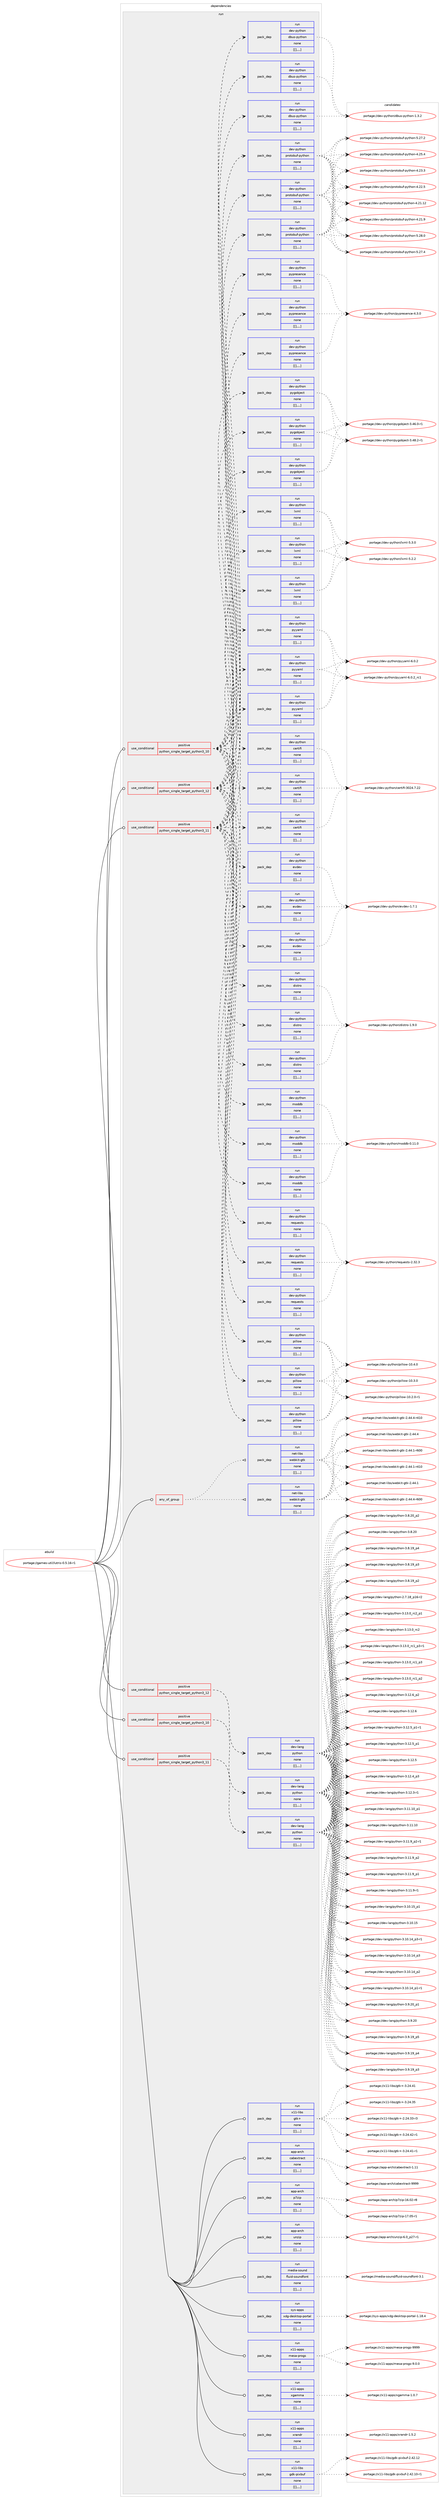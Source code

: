 digraph prolog {

# *************
# Graph options
# *************

newrank=true;
concentrate=true;
compound=true;
graph [rankdir=LR,fontname=Helvetica,fontsize=10,ranksep=1.5];#, ranksep=2.5, nodesep=0.2];
edge  [arrowhead=vee];
node  [fontname=Helvetica,fontsize=10];

# **********
# The ebuild
# **********

subgraph cluster_leftcol {
color=gray;
label=<<i>ebuild</i>>;
id [label="portage://games-util/lutris-0.5.16-r1", color=red, width=4, href="../games-util/lutris-0.5.16-r1.svg"];
}

# ****************
# The dependencies
# ****************

subgraph cluster_midcol {
color=gray;
label=<<i>dependencies</i>>;
subgraph cluster_compile {
fillcolor="#eeeeee";
style=filled;
label=<<i>compile</i>>;
}
subgraph cluster_compileandrun {
fillcolor="#eeeeee";
style=filled;
label=<<i>compile and run</i>>;
}
subgraph cluster_run {
fillcolor="#eeeeee";
style=filled;
label=<<i>run</i>>;
subgraph any1351 {
dependency240654 [label=<<TABLE BORDER="0" CELLBORDER="1" CELLSPACING="0" CELLPADDING="4"><TR><TD CELLPADDING="10">any_of_group</TD></TR></TABLE>>, shape=none, color=red];subgraph pack171637 {
dependency240655 [label=<<TABLE BORDER="0" CELLBORDER="1" CELLSPACING="0" CELLPADDING="4" WIDTH="220"><TR><TD ROWSPAN="6" CELLPADDING="30">pack_dep</TD></TR><TR><TD WIDTH="110">run</TD></TR><TR><TD>net-libs</TD></TR><TR><TD>webkit-gtk</TD></TR><TR><TD>none</TD></TR><TR><TD>[[],,,,]</TD></TR></TABLE>>, shape=none, color=blue];
}
dependency240654:e -> dependency240655:w [weight=20,style="dotted",arrowhead="oinv"];
subgraph pack171638 {
dependency240656 [label=<<TABLE BORDER="0" CELLBORDER="1" CELLSPACING="0" CELLPADDING="4" WIDTH="220"><TR><TD ROWSPAN="6" CELLPADDING="30">pack_dep</TD></TR><TR><TD WIDTH="110">run</TD></TR><TR><TD>net-libs</TD></TR><TR><TD>webkit-gtk</TD></TR><TR><TD>none</TD></TR><TR><TD>[[],,,,]</TD></TR></TABLE>>, shape=none, color=blue];
}
dependency240654:e -> dependency240656:w [weight=20,style="dotted",arrowhead="oinv"];
}
id:e -> dependency240654:w [weight=20,style="solid",arrowhead="odot"];
subgraph cond67506 {
dependency240657 [label=<<TABLE BORDER="0" CELLBORDER="1" CELLSPACING="0" CELLPADDING="4"><TR><TD ROWSPAN="3" CELLPADDING="10">use_conditional</TD></TR><TR><TD>positive</TD></TR><TR><TD>python_single_target_python3_10</TD></TR></TABLE>>, shape=none, color=red];
subgraph pack171639 {
dependency240658 [label=<<TABLE BORDER="0" CELLBORDER="1" CELLSPACING="0" CELLPADDING="4" WIDTH="220"><TR><TD ROWSPAN="6" CELLPADDING="30">pack_dep</TD></TR><TR><TD WIDTH="110">run</TD></TR><TR><TD>dev-lang</TD></TR><TR><TD>python</TD></TR><TR><TD>none</TD></TR><TR><TD>[[],,,,]</TD></TR></TABLE>>, shape=none, color=blue];
}
dependency240657:e -> dependency240658:w [weight=20,style="dashed",arrowhead="vee"];
}
id:e -> dependency240657:w [weight=20,style="solid",arrowhead="odot"];
subgraph cond67507 {
dependency240659 [label=<<TABLE BORDER="0" CELLBORDER="1" CELLSPACING="0" CELLPADDING="4"><TR><TD ROWSPAN="3" CELLPADDING="10">use_conditional</TD></TR><TR><TD>positive</TD></TR><TR><TD>python_single_target_python3_10</TD></TR></TABLE>>, shape=none, color=red];
subgraph pack171640 {
dependency240660 [label=<<TABLE BORDER="0" CELLBORDER="1" CELLSPACING="0" CELLPADDING="4" WIDTH="220"><TR><TD ROWSPAN="6" CELLPADDING="30">pack_dep</TD></TR><TR><TD WIDTH="110">run</TD></TR><TR><TD>dev-python</TD></TR><TR><TD>certifi</TD></TR><TR><TD>none</TD></TR><TR><TD>[[],,,,]</TD></TR></TABLE>>, shape=none, color=blue];
}
dependency240659:e -> dependency240660:w [weight=20,style="dashed",arrowhead="vee"];
subgraph pack171641 {
dependency240661 [label=<<TABLE BORDER="0" CELLBORDER="1" CELLSPACING="0" CELLPADDING="4" WIDTH="220"><TR><TD ROWSPAN="6" CELLPADDING="30">pack_dep</TD></TR><TR><TD WIDTH="110">run</TD></TR><TR><TD>dev-python</TD></TR><TR><TD>dbus-python</TD></TR><TR><TD>none</TD></TR><TR><TD>[[],,,,]</TD></TR></TABLE>>, shape=none, color=blue];
}
dependency240659:e -> dependency240661:w [weight=20,style="dashed",arrowhead="vee"];
subgraph pack171642 {
dependency240662 [label=<<TABLE BORDER="0" CELLBORDER="1" CELLSPACING="0" CELLPADDING="4" WIDTH="220"><TR><TD ROWSPAN="6" CELLPADDING="30">pack_dep</TD></TR><TR><TD WIDTH="110">run</TD></TR><TR><TD>dev-python</TD></TR><TR><TD>distro</TD></TR><TR><TD>none</TD></TR><TR><TD>[[],,,,]</TD></TR></TABLE>>, shape=none, color=blue];
}
dependency240659:e -> dependency240662:w [weight=20,style="dashed",arrowhead="vee"];
subgraph pack171643 {
dependency240663 [label=<<TABLE BORDER="0" CELLBORDER="1" CELLSPACING="0" CELLPADDING="4" WIDTH="220"><TR><TD ROWSPAN="6" CELLPADDING="30">pack_dep</TD></TR><TR><TD WIDTH="110">run</TD></TR><TR><TD>dev-python</TD></TR><TR><TD>evdev</TD></TR><TR><TD>none</TD></TR><TR><TD>[[],,,,]</TD></TR></TABLE>>, shape=none, color=blue];
}
dependency240659:e -> dependency240663:w [weight=20,style="dashed",arrowhead="vee"];
subgraph pack171644 {
dependency240664 [label=<<TABLE BORDER="0" CELLBORDER="1" CELLSPACING="0" CELLPADDING="4" WIDTH="220"><TR><TD ROWSPAN="6" CELLPADDING="30">pack_dep</TD></TR><TR><TD WIDTH="110">run</TD></TR><TR><TD>dev-python</TD></TR><TR><TD>lxml</TD></TR><TR><TD>none</TD></TR><TR><TD>[[],,,,]</TD></TR></TABLE>>, shape=none, color=blue];
}
dependency240659:e -> dependency240664:w [weight=20,style="dashed",arrowhead="vee"];
subgraph pack171645 {
dependency240665 [label=<<TABLE BORDER="0" CELLBORDER="1" CELLSPACING="0" CELLPADDING="4" WIDTH="220"><TR><TD ROWSPAN="6" CELLPADDING="30">pack_dep</TD></TR><TR><TD WIDTH="110">run</TD></TR><TR><TD>dev-python</TD></TR><TR><TD>pillow</TD></TR><TR><TD>none</TD></TR><TR><TD>[[],,,,]</TD></TR></TABLE>>, shape=none, color=blue];
}
dependency240659:e -> dependency240665:w [weight=20,style="dashed",arrowhead="vee"];
subgraph pack171646 {
dependency240666 [label=<<TABLE BORDER="0" CELLBORDER="1" CELLSPACING="0" CELLPADDING="4" WIDTH="220"><TR><TD ROWSPAN="6" CELLPADDING="30">pack_dep</TD></TR><TR><TD WIDTH="110">run</TD></TR><TR><TD>dev-python</TD></TR><TR><TD>pygobject</TD></TR><TR><TD>none</TD></TR><TR><TD>[[],,,,]</TD></TR></TABLE>>, shape=none, color=blue];
}
dependency240659:e -> dependency240666:w [weight=20,style="dashed",arrowhead="vee"];
subgraph pack171647 {
dependency240667 [label=<<TABLE BORDER="0" CELLBORDER="1" CELLSPACING="0" CELLPADDING="4" WIDTH="220"><TR><TD ROWSPAN="6" CELLPADDING="30">pack_dep</TD></TR><TR><TD WIDTH="110">run</TD></TR><TR><TD>dev-python</TD></TR><TR><TD>pypresence</TD></TR><TR><TD>none</TD></TR><TR><TD>[[],,,,]</TD></TR></TABLE>>, shape=none, color=blue];
}
dependency240659:e -> dependency240667:w [weight=20,style="dashed",arrowhead="vee"];
subgraph pack171648 {
dependency240668 [label=<<TABLE BORDER="0" CELLBORDER="1" CELLSPACING="0" CELLPADDING="4" WIDTH="220"><TR><TD ROWSPAN="6" CELLPADDING="30">pack_dep</TD></TR><TR><TD WIDTH="110">run</TD></TR><TR><TD>dev-python</TD></TR><TR><TD>pyyaml</TD></TR><TR><TD>none</TD></TR><TR><TD>[[],,,,]</TD></TR></TABLE>>, shape=none, color=blue];
}
dependency240659:e -> dependency240668:w [weight=20,style="dashed",arrowhead="vee"];
subgraph pack171649 {
dependency240669 [label=<<TABLE BORDER="0" CELLBORDER="1" CELLSPACING="0" CELLPADDING="4" WIDTH="220"><TR><TD ROWSPAN="6" CELLPADDING="30">pack_dep</TD></TR><TR><TD WIDTH="110">run</TD></TR><TR><TD>dev-python</TD></TR><TR><TD>requests</TD></TR><TR><TD>none</TD></TR><TR><TD>[[],,,,]</TD></TR></TABLE>>, shape=none, color=blue];
}
dependency240659:e -> dependency240669:w [weight=20,style="dashed",arrowhead="vee"];
subgraph pack171650 {
dependency240670 [label=<<TABLE BORDER="0" CELLBORDER="1" CELLSPACING="0" CELLPADDING="4" WIDTH="220"><TR><TD ROWSPAN="6" CELLPADDING="30">pack_dep</TD></TR><TR><TD WIDTH="110">run</TD></TR><TR><TD>dev-python</TD></TR><TR><TD>protobuf-python</TD></TR><TR><TD>none</TD></TR><TR><TD>[[],,,,]</TD></TR></TABLE>>, shape=none, color=blue];
}
dependency240659:e -> dependency240670:w [weight=20,style="dashed",arrowhead="vee"];
subgraph pack171651 {
dependency240671 [label=<<TABLE BORDER="0" CELLBORDER="1" CELLSPACING="0" CELLPADDING="4" WIDTH="220"><TR><TD ROWSPAN="6" CELLPADDING="30">pack_dep</TD></TR><TR><TD WIDTH="110">run</TD></TR><TR><TD>dev-python</TD></TR><TR><TD>moddb</TD></TR><TR><TD>none</TD></TR><TR><TD>[[],,,,]</TD></TR></TABLE>>, shape=none, color=blue];
}
dependency240659:e -> dependency240671:w [weight=20,style="dashed",arrowhead="vee"];
}
id:e -> dependency240659:w [weight=20,style="solid",arrowhead="odot"];
subgraph cond67508 {
dependency240672 [label=<<TABLE BORDER="0" CELLBORDER="1" CELLSPACING="0" CELLPADDING="4"><TR><TD ROWSPAN="3" CELLPADDING="10">use_conditional</TD></TR><TR><TD>positive</TD></TR><TR><TD>python_single_target_python3_11</TD></TR></TABLE>>, shape=none, color=red];
subgraph pack171652 {
dependency240673 [label=<<TABLE BORDER="0" CELLBORDER="1" CELLSPACING="0" CELLPADDING="4" WIDTH="220"><TR><TD ROWSPAN="6" CELLPADDING="30">pack_dep</TD></TR><TR><TD WIDTH="110">run</TD></TR><TR><TD>dev-lang</TD></TR><TR><TD>python</TD></TR><TR><TD>none</TD></TR><TR><TD>[[],,,,]</TD></TR></TABLE>>, shape=none, color=blue];
}
dependency240672:e -> dependency240673:w [weight=20,style="dashed",arrowhead="vee"];
}
id:e -> dependency240672:w [weight=20,style="solid",arrowhead="odot"];
subgraph cond67509 {
dependency240674 [label=<<TABLE BORDER="0" CELLBORDER="1" CELLSPACING="0" CELLPADDING="4"><TR><TD ROWSPAN="3" CELLPADDING="10">use_conditional</TD></TR><TR><TD>positive</TD></TR><TR><TD>python_single_target_python3_11</TD></TR></TABLE>>, shape=none, color=red];
subgraph pack171653 {
dependency240675 [label=<<TABLE BORDER="0" CELLBORDER="1" CELLSPACING="0" CELLPADDING="4" WIDTH="220"><TR><TD ROWSPAN="6" CELLPADDING="30">pack_dep</TD></TR><TR><TD WIDTH="110">run</TD></TR><TR><TD>dev-python</TD></TR><TR><TD>certifi</TD></TR><TR><TD>none</TD></TR><TR><TD>[[],,,,]</TD></TR></TABLE>>, shape=none, color=blue];
}
dependency240674:e -> dependency240675:w [weight=20,style="dashed",arrowhead="vee"];
subgraph pack171654 {
dependency240676 [label=<<TABLE BORDER="0" CELLBORDER="1" CELLSPACING="0" CELLPADDING="4" WIDTH="220"><TR><TD ROWSPAN="6" CELLPADDING="30">pack_dep</TD></TR><TR><TD WIDTH="110">run</TD></TR><TR><TD>dev-python</TD></TR><TR><TD>dbus-python</TD></TR><TR><TD>none</TD></TR><TR><TD>[[],,,,]</TD></TR></TABLE>>, shape=none, color=blue];
}
dependency240674:e -> dependency240676:w [weight=20,style="dashed",arrowhead="vee"];
subgraph pack171655 {
dependency240677 [label=<<TABLE BORDER="0" CELLBORDER="1" CELLSPACING="0" CELLPADDING="4" WIDTH="220"><TR><TD ROWSPAN="6" CELLPADDING="30">pack_dep</TD></TR><TR><TD WIDTH="110">run</TD></TR><TR><TD>dev-python</TD></TR><TR><TD>distro</TD></TR><TR><TD>none</TD></TR><TR><TD>[[],,,,]</TD></TR></TABLE>>, shape=none, color=blue];
}
dependency240674:e -> dependency240677:w [weight=20,style="dashed",arrowhead="vee"];
subgraph pack171656 {
dependency240678 [label=<<TABLE BORDER="0" CELLBORDER="1" CELLSPACING="0" CELLPADDING="4" WIDTH="220"><TR><TD ROWSPAN="6" CELLPADDING="30">pack_dep</TD></TR><TR><TD WIDTH="110">run</TD></TR><TR><TD>dev-python</TD></TR><TR><TD>evdev</TD></TR><TR><TD>none</TD></TR><TR><TD>[[],,,,]</TD></TR></TABLE>>, shape=none, color=blue];
}
dependency240674:e -> dependency240678:w [weight=20,style="dashed",arrowhead="vee"];
subgraph pack171657 {
dependency240679 [label=<<TABLE BORDER="0" CELLBORDER="1" CELLSPACING="0" CELLPADDING="4" WIDTH="220"><TR><TD ROWSPAN="6" CELLPADDING="30">pack_dep</TD></TR><TR><TD WIDTH="110">run</TD></TR><TR><TD>dev-python</TD></TR><TR><TD>lxml</TD></TR><TR><TD>none</TD></TR><TR><TD>[[],,,,]</TD></TR></TABLE>>, shape=none, color=blue];
}
dependency240674:e -> dependency240679:w [weight=20,style="dashed",arrowhead="vee"];
subgraph pack171658 {
dependency240680 [label=<<TABLE BORDER="0" CELLBORDER="1" CELLSPACING="0" CELLPADDING="4" WIDTH="220"><TR><TD ROWSPAN="6" CELLPADDING="30">pack_dep</TD></TR><TR><TD WIDTH="110">run</TD></TR><TR><TD>dev-python</TD></TR><TR><TD>pillow</TD></TR><TR><TD>none</TD></TR><TR><TD>[[],,,,]</TD></TR></TABLE>>, shape=none, color=blue];
}
dependency240674:e -> dependency240680:w [weight=20,style="dashed",arrowhead="vee"];
subgraph pack171659 {
dependency240681 [label=<<TABLE BORDER="0" CELLBORDER="1" CELLSPACING="0" CELLPADDING="4" WIDTH="220"><TR><TD ROWSPAN="6" CELLPADDING="30">pack_dep</TD></TR><TR><TD WIDTH="110">run</TD></TR><TR><TD>dev-python</TD></TR><TR><TD>pygobject</TD></TR><TR><TD>none</TD></TR><TR><TD>[[],,,,]</TD></TR></TABLE>>, shape=none, color=blue];
}
dependency240674:e -> dependency240681:w [weight=20,style="dashed",arrowhead="vee"];
subgraph pack171660 {
dependency240682 [label=<<TABLE BORDER="0" CELLBORDER="1" CELLSPACING="0" CELLPADDING="4" WIDTH="220"><TR><TD ROWSPAN="6" CELLPADDING="30">pack_dep</TD></TR><TR><TD WIDTH="110">run</TD></TR><TR><TD>dev-python</TD></TR><TR><TD>pypresence</TD></TR><TR><TD>none</TD></TR><TR><TD>[[],,,,]</TD></TR></TABLE>>, shape=none, color=blue];
}
dependency240674:e -> dependency240682:w [weight=20,style="dashed",arrowhead="vee"];
subgraph pack171661 {
dependency240683 [label=<<TABLE BORDER="0" CELLBORDER="1" CELLSPACING="0" CELLPADDING="4" WIDTH="220"><TR><TD ROWSPAN="6" CELLPADDING="30">pack_dep</TD></TR><TR><TD WIDTH="110">run</TD></TR><TR><TD>dev-python</TD></TR><TR><TD>pyyaml</TD></TR><TR><TD>none</TD></TR><TR><TD>[[],,,,]</TD></TR></TABLE>>, shape=none, color=blue];
}
dependency240674:e -> dependency240683:w [weight=20,style="dashed",arrowhead="vee"];
subgraph pack171662 {
dependency240684 [label=<<TABLE BORDER="0" CELLBORDER="1" CELLSPACING="0" CELLPADDING="4" WIDTH="220"><TR><TD ROWSPAN="6" CELLPADDING="30">pack_dep</TD></TR><TR><TD WIDTH="110">run</TD></TR><TR><TD>dev-python</TD></TR><TR><TD>requests</TD></TR><TR><TD>none</TD></TR><TR><TD>[[],,,,]</TD></TR></TABLE>>, shape=none, color=blue];
}
dependency240674:e -> dependency240684:w [weight=20,style="dashed",arrowhead="vee"];
subgraph pack171663 {
dependency240685 [label=<<TABLE BORDER="0" CELLBORDER="1" CELLSPACING="0" CELLPADDING="4" WIDTH="220"><TR><TD ROWSPAN="6" CELLPADDING="30">pack_dep</TD></TR><TR><TD WIDTH="110">run</TD></TR><TR><TD>dev-python</TD></TR><TR><TD>protobuf-python</TD></TR><TR><TD>none</TD></TR><TR><TD>[[],,,,]</TD></TR></TABLE>>, shape=none, color=blue];
}
dependency240674:e -> dependency240685:w [weight=20,style="dashed",arrowhead="vee"];
subgraph pack171664 {
dependency240686 [label=<<TABLE BORDER="0" CELLBORDER="1" CELLSPACING="0" CELLPADDING="4" WIDTH="220"><TR><TD ROWSPAN="6" CELLPADDING="30">pack_dep</TD></TR><TR><TD WIDTH="110">run</TD></TR><TR><TD>dev-python</TD></TR><TR><TD>moddb</TD></TR><TR><TD>none</TD></TR><TR><TD>[[],,,,]</TD></TR></TABLE>>, shape=none, color=blue];
}
dependency240674:e -> dependency240686:w [weight=20,style="dashed",arrowhead="vee"];
}
id:e -> dependency240674:w [weight=20,style="solid",arrowhead="odot"];
subgraph cond67510 {
dependency240687 [label=<<TABLE BORDER="0" CELLBORDER="1" CELLSPACING="0" CELLPADDING="4"><TR><TD ROWSPAN="3" CELLPADDING="10">use_conditional</TD></TR><TR><TD>positive</TD></TR><TR><TD>python_single_target_python3_12</TD></TR></TABLE>>, shape=none, color=red];
subgraph pack171665 {
dependency240688 [label=<<TABLE BORDER="0" CELLBORDER="1" CELLSPACING="0" CELLPADDING="4" WIDTH="220"><TR><TD ROWSPAN="6" CELLPADDING="30">pack_dep</TD></TR><TR><TD WIDTH="110">run</TD></TR><TR><TD>dev-lang</TD></TR><TR><TD>python</TD></TR><TR><TD>none</TD></TR><TR><TD>[[],,,,]</TD></TR></TABLE>>, shape=none, color=blue];
}
dependency240687:e -> dependency240688:w [weight=20,style="dashed",arrowhead="vee"];
}
id:e -> dependency240687:w [weight=20,style="solid",arrowhead="odot"];
subgraph cond67511 {
dependency240689 [label=<<TABLE BORDER="0" CELLBORDER="1" CELLSPACING="0" CELLPADDING="4"><TR><TD ROWSPAN="3" CELLPADDING="10">use_conditional</TD></TR><TR><TD>positive</TD></TR><TR><TD>python_single_target_python3_12</TD></TR></TABLE>>, shape=none, color=red];
subgraph pack171666 {
dependency240690 [label=<<TABLE BORDER="0" CELLBORDER="1" CELLSPACING="0" CELLPADDING="4" WIDTH="220"><TR><TD ROWSPAN="6" CELLPADDING="30">pack_dep</TD></TR><TR><TD WIDTH="110">run</TD></TR><TR><TD>dev-python</TD></TR><TR><TD>certifi</TD></TR><TR><TD>none</TD></TR><TR><TD>[[],,,,]</TD></TR></TABLE>>, shape=none, color=blue];
}
dependency240689:e -> dependency240690:w [weight=20,style="dashed",arrowhead="vee"];
subgraph pack171667 {
dependency240691 [label=<<TABLE BORDER="0" CELLBORDER="1" CELLSPACING="0" CELLPADDING="4" WIDTH="220"><TR><TD ROWSPAN="6" CELLPADDING="30">pack_dep</TD></TR><TR><TD WIDTH="110">run</TD></TR><TR><TD>dev-python</TD></TR><TR><TD>dbus-python</TD></TR><TR><TD>none</TD></TR><TR><TD>[[],,,,]</TD></TR></TABLE>>, shape=none, color=blue];
}
dependency240689:e -> dependency240691:w [weight=20,style="dashed",arrowhead="vee"];
subgraph pack171668 {
dependency240692 [label=<<TABLE BORDER="0" CELLBORDER="1" CELLSPACING="0" CELLPADDING="4" WIDTH="220"><TR><TD ROWSPAN="6" CELLPADDING="30">pack_dep</TD></TR><TR><TD WIDTH="110">run</TD></TR><TR><TD>dev-python</TD></TR><TR><TD>distro</TD></TR><TR><TD>none</TD></TR><TR><TD>[[],,,,]</TD></TR></TABLE>>, shape=none, color=blue];
}
dependency240689:e -> dependency240692:w [weight=20,style="dashed",arrowhead="vee"];
subgraph pack171669 {
dependency240693 [label=<<TABLE BORDER="0" CELLBORDER="1" CELLSPACING="0" CELLPADDING="4" WIDTH="220"><TR><TD ROWSPAN="6" CELLPADDING="30">pack_dep</TD></TR><TR><TD WIDTH="110">run</TD></TR><TR><TD>dev-python</TD></TR><TR><TD>evdev</TD></TR><TR><TD>none</TD></TR><TR><TD>[[],,,,]</TD></TR></TABLE>>, shape=none, color=blue];
}
dependency240689:e -> dependency240693:w [weight=20,style="dashed",arrowhead="vee"];
subgraph pack171670 {
dependency240694 [label=<<TABLE BORDER="0" CELLBORDER="1" CELLSPACING="0" CELLPADDING="4" WIDTH="220"><TR><TD ROWSPAN="6" CELLPADDING="30">pack_dep</TD></TR><TR><TD WIDTH="110">run</TD></TR><TR><TD>dev-python</TD></TR><TR><TD>lxml</TD></TR><TR><TD>none</TD></TR><TR><TD>[[],,,,]</TD></TR></TABLE>>, shape=none, color=blue];
}
dependency240689:e -> dependency240694:w [weight=20,style="dashed",arrowhead="vee"];
subgraph pack171671 {
dependency240695 [label=<<TABLE BORDER="0" CELLBORDER="1" CELLSPACING="0" CELLPADDING="4" WIDTH="220"><TR><TD ROWSPAN="6" CELLPADDING="30">pack_dep</TD></TR><TR><TD WIDTH="110">run</TD></TR><TR><TD>dev-python</TD></TR><TR><TD>pillow</TD></TR><TR><TD>none</TD></TR><TR><TD>[[],,,,]</TD></TR></TABLE>>, shape=none, color=blue];
}
dependency240689:e -> dependency240695:w [weight=20,style="dashed",arrowhead="vee"];
subgraph pack171672 {
dependency240696 [label=<<TABLE BORDER="0" CELLBORDER="1" CELLSPACING="0" CELLPADDING="4" WIDTH="220"><TR><TD ROWSPAN="6" CELLPADDING="30">pack_dep</TD></TR><TR><TD WIDTH="110">run</TD></TR><TR><TD>dev-python</TD></TR><TR><TD>pygobject</TD></TR><TR><TD>none</TD></TR><TR><TD>[[],,,,]</TD></TR></TABLE>>, shape=none, color=blue];
}
dependency240689:e -> dependency240696:w [weight=20,style="dashed",arrowhead="vee"];
subgraph pack171673 {
dependency240697 [label=<<TABLE BORDER="0" CELLBORDER="1" CELLSPACING="0" CELLPADDING="4" WIDTH="220"><TR><TD ROWSPAN="6" CELLPADDING="30">pack_dep</TD></TR><TR><TD WIDTH="110">run</TD></TR><TR><TD>dev-python</TD></TR><TR><TD>pypresence</TD></TR><TR><TD>none</TD></TR><TR><TD>[[],,,,]</TD></TR></TABLE>>, shape=none, color=blue];
}
dependency240689:e -> dependency240697:w [weight=20,style="dashed",arrowhead="vee"];
subgraph pack171674 {
dependency240698 [label=<<TABLE BORDER="0" CELLBORDER="1" CELLSPACING="0" CELLPADDING="4" WIDTH="220"><TR><TD ROWSPAN="6" CELLPADDING="30">pack_dep</TD></TR><TR><TD WIDTH="110">run</TD></TR><TR><TD>dev-python</TD></TR><TR><TD>pyyaml</TD></TR><TR><TD>none</TD></TR><TR><TD>[[],,,,]</TD></TR></TABLE>>, shape=none, color=blue];
}
dependency240689:e -> dependency240698:w [weight=20,style="dashed",arrowhead="vee"];
subgraph pack171675 {
dependency240699 [label=<<TABLE BORDER="0" CELLBORDER="1" CELLSPACING="0" CELLPADDING="4" WIDTH="220"><TR><TD ROWSPAN="6" CELLPADDING="30">pack_dep</TD></TR><TR><TD WIDTH="110">run</TD></TR><TR><TD>dev-python</TD></TR><TR><TD>requests</TD></TR><TR><TD>none</TD></TR><TR><TD>[[],,,,]</TD></TR></TABLE>>, shape=none, color=blue];
}
dependency240689:e -> dependency240699:w [weight=20,style="dashed",arrowhead="vee"];
subgraph pack171676 {
dependency240700 [label=<<TABLE BORDER="0" CELLBORDER="1" CELLSPACING="0" CELLPADDING="4" WIDTH="220"><TR><TD ROWSPAN="6" CELLPADDING="30">pack_dep</TD></TR><TR><TD WIDTH="110">run</TD></TR><TR><TD>dev-python</TD></TR><TR><TD>protobuf-python</TD></TR><TR><TD>none</TD></TR><TR><TD>[[],,,,]</TD></TR></TABLE>>, shape=none, color=blue];
}
dependency240689:e -> dependency240700:w [weight=20,style="dashed",arrowhead="vee"];
subgraph pack171677 {
dependency240701 [label=<<TABLE BORDER="0" CELLBORDER="1" CELLSPACING="0" CELLPADDING="4" WIDTH="220"><TR><TD ROWSPAN="6" CELLPADDING="30">pack_dep</TD></TR><TR><TD WIDTH="110">run</TD></TR><TR><TD>dev-python</TD></TR><TR><TD>moddb</TD></TR><TR><TD>none</TD></TR><TR><TD>[[],,,,]</TD></TR></TABLE>>, shape=none, color=blue];
}
dependency240689:e -> dependency240701:w [weight=20,style="dashed",arrowhead="vee"];
}
id:e -> dependency240689:w [weight=20,style="solid",arrowhead="odot"];
subgraph pack171678 {
dependency240702 [label=<<TABLE BORDER="0" CELLBORDER="1" CELLSPACING="0" CELLPADDING="4" WIDTH="220"><TR><TD ROWSPAN="6" CELLPADDING="30">pack_dep</TD></TR><TR><TD WIDTH="110">run</TD></TR><TR><TD>app-arch</TD></TR><TR><TD>cabextract</TD></TR><TR><TD>none</TD></TR><TR><TD>[[],,,,]</TD></TR></TABLE>>, shape=none, color=blue];
}
id:e -> dependency240702:w [weight=20,style="solid",arrowhead="odot"];
subgraph pack171679 {
dependency240703 [label=<<TABLE BORDER="0" CELLBORDER="1" CELLSPACING="0" CELLPADDING="4" WIDTH="220"><TR><TD ROWSPAN="6" CELLPADDING="30">pack_dep</TD></TR><TR><TD WIDTH="110">run</TD></TR><TR><TD>app-arch</TD></TR><TR><TD>p7zip</TD></TR><TR><TD>none</TD></TR><TR><TD>[[],,,,]</TD></TR></TABLE>>, shape=none, color=blue];
}
id:e -> dependency240703:w [weight=20,style="solid",arrowhead="odot"];
subgraph pack171680 {
dependency240704 [label=<<TABLE BORDER="0" CELLBORDER="1" CELLSPACING="0" CELLPADDING="4" WIDTH="220"><TR><TD ROWSPAN="6" CELLPADDING="30">pack_dep</TD></TR><TR><TD WIDTH="110">run</TD></TR><TR><TD>app-arch</TD></TR><TR><TD>unzip</TD></TR><TR><TD>none</TD></TR><TR><TD>[[],,,,]</TD></TR></TABLE>>, shape=none, color=blue];
}
id:e -> dependency240704:w [weight=20,style="solid",arrowhead="odot"];
subgraph pack171681 {
dependency240705 [label=<<TABLE BORDER="0" CELLBORDER="1" CELLSPACING="0" CELLPADDING="4" WIDTH="220"><TR><TD ROWSPAN="6" CELLPADDING="30">pack_dep</TD></TR><TR><TD WIDTH="110">run</TD></TR><TR><TD>media-sound</TD></TR><TR><TD>fluid-soundfont</TD></TR><TR><TD>none</TD></TR><TR><TD>[[],,,,]</TD></TR></TABLE>>, shape=none, color=blue];
}
id:e -> dependency240705:w [weight=20,style="solid",arrowhead="odot"];
subgraph pack171682 {
dependency240706 [label=<<TABLE BORDER="0" CELLBORDER="1" CELLSPACING="0" CELLPADDING="4" WIDTH="220"><TR><TD ROWSPAN="6" CELLPADDING="30">pack_dep</TD></TR><TR><TD WIDTH="110">run</TD></TR><TR><TD>sys-apps</TD></TR><TR><TD>xdg-desktop-portal</TD></TR><TR><TD>none</TD></TR><TR><TD>[[],,,,]</TD></TR></TABLE>>, shape=none, color=blue];
}
id:e -> dependency240706:w [weight=20,style="solid",arrowhead="odot"];
subgraph pack171683 {
dependency240707 [label=<<TABLE BORDER="0" CELLBORDER="1" CELLSPACING="0" CELLPADDING="4" WIDTH="220"><TR><TD ROWSPAN="6" CELLPADDING="30">pack_dep</TD></TR><TR><TD WIDTH="110">run</TD></TR><TR><TD>x11-apps</TD></TR><TR><TD>mesa-progs</TD></TR><TR><TD>none</TD></TR><TR><TD>[[],,,,]</TD></TR></TABLE>>, shape=none, color=blue];
}
id:e -> dependency240707:w [weight=20,style="solid",arrowhead="odot"];
subgraph pack171684 {
dependency240708 [label=<<TABLE BORDER="0" CELLBORDER="1" CELLSPACING="0" CELLPADDING="4" WIDTH="220"><TR><TD ROWSPAN="6" CELLPADDING="30">pack_dep</TD></TR><TR><TD WIDTH="110">run</TD></TR><TR><TD>x11-apps</TD></TR><TR><TD>xgamma</TD></TR><TR><TD>none</TD></TR><TR><TD>[[],,,,]</TD></TR></TABLE>>, shape=none, color=blue];
}
id:e -> dependency240708:w [weight=20,style="solid",arrowhead="odot"];
subgraph pack171685 {
dependency240709 [label=<<TABLE BORDER="0" CELLBORDER="1" CELLSPACING="0" CELLPADDING="4" WIDTH="220"><TR><TD ROWSPAN="6" CELLPADDING="30">pack_dep</TD></TR><TR><TD WIDTH="110">run</TD></TR><TR><TD>x11-apps</TD></TR><TR><TD>xrandr</TD></TR><TR><TD>none</TD></TR><TR><TD>[[],,,,]</TD></TR></TABLE>>, shape=none, color=blue];
}
id:e -> dependency240709:w [weight=20,style="solid",arrowhead="odot"];
subgraph pack171686 {
dependency240710 [label=<<TABLE BORDER="0" CELLBORDER="1" CELLSPACING="0" CELLPADDING="4" WIDTH="220"><TR><TD ROWSPAN="6" CELLPADDING="30">pack_dep</TD></TR><TR><TD WIDTH="110">run</TD></TR><TR><TD>x11-libs</TD></TR><TR><TD>gdk-pixbuf</TD></TR><TR><TD>none</TD></TR><TR><TD>[[],,,,]</TD></TR></TABLE>>, shape=none, color=blue];
}
id:e -> dependency240710:w [weight=20,style="solid",arrowhead="odot"];
subgraph pack171687 {
dependency240711 [label=<<TABLE BORDER="0" CELLBORDER="1" CELLSPACING="0" CELLPADDING="4" WIDTH="220"><TR><TD ROWSPAN="6" CELLPADDING="30">pack_dep</TD></TR><TR><TD WIDTH="110">run</TD></TR><TR><TD>x11-libs</TD></TR><TR><TD>gtk+</TD></TR><TR><TD>none</TD></TR><TR><TD>[[],,,,]</TD></TR></TABLE>>, shape=none, color=blue];
}
id:e -> dependency240711:w [weight=20,style="solid",arrowhead="odot"];
}
}

# **************
# The candidates
# **************

subgraph cluster_choices {
rank=same;
color=gray;
label=<<i>candidates</i>>;

subgraph choice171637 {
color=black;
nodesep=1;
choice11010111645108105981154711910198107105116451031161074550465252465245114544848 [label="portage://net-libs/webkit-gtk-2.44.4-r600", color=red, width=4,href="../net-libs/webkit-gtk-2.44.4-r600.svg"];
choice11010111645108105981154711910198107105116451031161074550465252465245114524948 [label="portage://net-libs/webkit-gtk-2.44.4-r410", color=red, width=4,href="../net-libs/webkit-gtk-2.44.4-r410.svg"];
choice110101116451081059811547119101981071051164510311610745504652524652 [label="portage://net-libs/webkit-gtk-2.44.4", color=red, width=4,href="../net-libs/webkit-gtk-2.44.4.svg"];
choice11010111645108105981154711910198107105116451031161074550465252464945114544848 [label="portage://net-libs/webkit-gtk-2.44.1-r600", color=red, width=4,href="../net-libs/webkit-gtk-2.44.1-r600.svg"];
choice11010111645108105981154711910198107105116451031161074550465252464945114524948 [label="portage://net-libs/webkit-gtk-2.44.1-r410", color=red, width=4,href="../net-libs/webkit-gtk-2.44.1-r410.svg"];
choice110101116451081059811547119101981071051164510311610745504652524649 [label="portage://net-libs/webkit-gtk-2.44.1", color=red, width=4,href="../net-libs/webkit-gtk-2.44.1.svg"];
dependency240655:e -> choice11010111645108105981154711910198107105116451031161074550465252465245114544848:w [style=dotted,weight="100"];
dependency240655:e -> choice11010111645108105981154711910198107105116451031161074550465252465245114524948:w [style=dotted,weight="100"];
dependency240655:e -> choice110101116451081059811547119101981071051164510311610745504652524652:w [style=dotted,weight="100"];
dependency240655:e -> choice11010111645108105981154711910198107105116451031161074550465252464945114544848:w [style=dotted,weight="100"];
dependency240655:e -> choice11010111645108105981154711910198107105116451031161074550465252464945114524948:w [style=dotted,weight="100"];
dependency240655:e -> choice110101116451081059811547119101981071051164510311610745504652524649:w [style=dotted,weight="100"];
}
subgraph choice171638 {
color=black;
nodesep=1;
choice11010111645108105981154711910198107105116451031161074550465252465245114544848 [label="portage://net-libs/webkit-gtk-2.44.4-r600", color=red, width=4,href="../net-libs/webkit-gtk-2.44.4-r600.svg"];
choice11010111645108105981154711910198107105116451031161074550465252465245114524948 [label="portage://net-libs/webkit-gtk-2.44.4-r410", color=red, width=4,href="../net-libs/webkit-gtk-2.44.4-r410.svg"];
choice110101116451081059811547119101981071051164510311610745504652524652 [label="portage://net-libs/webkit-gtk-2.44.4", color=red, width=4,href="../net-libs/webkit-gtk-2.44.4.svg"];
choice11010111645108105981154711910198107105116451031161074550465252464945114544848 [label="portage://net-libs/webkit-gtk-2.44.1-r600", color=red, width=4,href="../net-libs/webkit-gtk-2.44.1-r600.svg"];
choice11010111645108105981154711910198107105116451031161074550465252464945114524948 [label="portage://net-libs/webkit-gtk-2.44.1-r410", color=red, width=4,href="../net-libs/webkit-gtk-2.44.1-r410.svg"];
choice110101116451081059811547119101981071051164510311610745504652524649 [label="portage://net-libs/webkit-gtk-2.44.1", color=red, width=4,href="../net-libs/webkit-gtk-2.44.1.svg"];
dependency240656:e -> choice11010111645108105981154711910198107105116451031161074550465252465245114544848:w [style=dotted,weight="100"];
dependency240656:e -> choice11010111645108105981154711910198107105116451031161074550465252465245114524948:w [style=dotted,weight="100"];
dependency240656:e -> choice110101116451081059811547119101981071051164510311610745504652524652:w [style=dotted,weight="100"];
dependency240656:e -> choice11010111645108105981154711910198107105116451031161074550465252464945114544848:w [style=dotted,weight="100"];
dependency240656:e -> choice11010111645108105981154711910198107105116451031161074550465252464945114524948:w [style=dotted,weight="100"];
dependency240656:e -> choice110101116451081059811547119101981071051164510311610745504652524649:w [style=dotted,weight="100"];
}
subgraph choice171639 {
color=black;
nodesep=1;
choice100101118451089711010347112121116104111110455146495146489511499509511249 [label="portage://dev-lang/python-3.13.0_rc2_p1", color=red, width=4,href="../dev-lang/python-3.13.0_rc2_p1.svg"];
choice10010111845108971101034711212111610411111045514649514648951149950 [label="portage://dev-lang/python-3.13.0_rc2", color=red, width=4,href="../dev-lang/python-3.13.0_rc2.svg"];
choice1001011184510897110103471121211161041111104551464951464895114994995112514511449 [label="portage://dev-lang/python-3.13.0_rc1_p3-r1", color=red, width=4,href="../dev-lang/python-3.13.0_rc1_p3-r1.svg"];
choice100101118451089711010347112121116104111110455146495146489511499499511251 [label="portage://dev-lang/python-3.13.0_rc1_p3", color=red, width=4,href="../dev-lang/python-3.13.0_rc1_p3.svg"];
choice100101118451089711010347112121116104111110455146495146489511499499511250 [label="portage://dev-lang/python-3.13.0_rc1_p2", color=red, width=4,href="../dev-lang/python-3.13.0_rc1_p2.svg"];
choice100101118451089711010347112121116104111110455146495046549511250 [label="portage://dev-lang/python-3.12.6_p2", color=red, width=4,href="../dev-lang/python-3.12.6_p2.svg"];
choice10010111845108971101034711212111610411111045514649504654 [label="portage://dev-lang/python-3.12.6", color=red, width=4,href="../dev-lang/python-3.12.6.svg"];
choice1001011184510897110103471121211161041111104551464950465395112494511449 [label="portage://dev-lang/python-3.12.5_p1-r1", color=red, width=4,href="../dev-lang/python-3.12.5_p1-r1.svg"];
choice100101118451089711010347112121116104111110455146495046539511249 [label="portage://dev-lang/python-3.12.5_p1", color=red, width=4,href="../dev-lang/python-3.12.5_p1.svg"];
choice10010111845108971101034711212111610411111045514649504653 [label="portage://dev-lang/python-3.12.5", color=red, width=4,href="../dev-lang/python-3.12.5.svg"];
choice100101118451089711010347112121116104111110455146495046529511251 [label="portage://dev-lang/python-3.12.4_p3", color=red, width=4,href="../dev-lang/python-3.12.4_p3.svg"];
choice100101118451089711010347112121116104111110455146495046514511449 [label="portage://dev-lang/python-3.12.3-r1", color=red, width=4,href="../dev-lang/python-3.12.3-r1.svg"];
choice10010111845108971101034711212111610411111045514649494649489511249 [label="portage://dev-lang/python-3.11.10_p1", color=red, width=4,href="../dev-lang/python-3.11.10_p1.svg"];
choice1001011184510897110103471121211161041111104551464949464948 [label="portage://dev-lang/python-3.11.10", color=red, width=4,href="../dev-lang/python-3.11.10.svg"];
choice1001011184510897110103471121211161041111104551464949465795112504511449 [label="portage://dev-lang/python-3.11.9_p2-r1", color=red, width=4,href="../dev-lang/python-3.11.9_p2-r1.svg"];
choice100101118451089711010347112121116104111110455146494946579511250 [label="portage://dev-lang/python-3.11.9_p2", color=red, width=4,href="../dev-lang/python-3.11.9_p2.svg"];
choice100101118451089711010347112121116104111110455146494946579511249 [label="portage://dev-lang/python-3.11.9_p1", color=red, width=4,href="../dev-lang/python-3.11.9_p1.svg"];
choice100101118451089711010347112121116104111110455146494946574511449 [label="portage://dev-lang/python-3.11.9-r1", color=red, width=4,href="../dev-lang/python-3.11.9-r1.svg"];
choice10010111845108971101034711212111610411111045514649484649539511249 [label="portage://dev-lang/python-3.10.15_p1", color=red, width=4,href="../dev-lang/python-3.10.15_p1.svg"];
choice1001011184510897110103471121211161041111104551464948464953 [label="portage://dev-lang/python-3.10.15", color=red, width=4,href="../dev-lang/python-3.10.15.svg"];
choice100101118451089711010347112121116104111110455146494846495295112514511449 [label="portage://dev-lang/python-3.10.14_p3-r1", color=red, width=4,href="../dev-lang/python-3.10.14_p3-r1.svg"];
choice10010111845108971101034711212111610411111045514649484649529511251 [label="portage://dev-lang/python-3.10.14_p3", color=red, width=4,href="../dev-lang/python-3.10.14_p3.svg"];
choice10010111845108971101034711212111610411111045514649484649529511250 [label="portage://dev-lang/python-3.10.14_p2", color=red, width=4,href="../dev-lang/python-3.10.14_p2.svg"];
choice100101118451089711010347112121116104111110455146494846495295112494511449 [label="portage://dev-lang/python-3.10.14_p1-r1", color=red, width=4,href="../dev-lang/python-3.10.14_p1-r1.svg"];
choice100101118451089711010347112121116104111110455146574650489511249 [label="portage://dev-lang/python-3.9.20_p1", color=red, width=4,href="../dev-lang/python-3.9.20_p1.svg"];
choice10010111845108971101034711212111610411111045514657465048 [label="portage://dev-lang/python-3.9.20", color=red, width=4,href="../dev-lang/python-3.9.20.svg"];
choice100101118451089711010347112121116104111110455146574649579511253 [label="portage://dev-lang/python-3.9.19_p5", color=red, width=4,href="../dev-lang/python-3.9.19_p5.svg"];
choice100101118451089711010347112121116104111110455146574649579511252 [label="portage://dev-lang/python-3.9.19_p4", color=red, width=4,href="../dev-lang/python-3.9.19_p4.svg"];
choice100101118451089711010347112121116104111110455146574649579511251 [label="portage://dev-lang/python-3.9.19_p3", color=red, width=4,href="../dev-lang/python-3.9.19_p3.svg"];
choice100101118451089711010347112121116104111110455146564650489511250 [label="portage://dev-lang/python-3.8.20_p2", color=red, width=4,href="../dev-lang/python-3.8.20_p2.svg"];
choice10010111845108971101034711212111610411111045514656465048 [label="portage://dev-lang/python-3.8.20", color=red, width=4,href="../dev-lang/python-3.8.20.svg"];
choice100101118451089711010347112121116104111110455146564649579511252 [label="portage://dev-lang/python-3.8.19_p4", color=red, width=4,href="../dev-lang/python-3.8.19_p4.svg"];
choice100101118451089711010347112121116104111110455146564649579511251 [label="portage://dev-lang/python-3.8.19_p3", color=red, width=4,href="../dev-lang/python-3.8.19_p3.svg"];
choice100101118451089711010347112121116104111110455146564649579511250 [label="portage://dev-lang/python-3.8.19_p2", color=red, width=4,href="../dev-lang/python-3.8.19_p2.svg"];
choice100101118451089711010347112121116104111110455046554649569511249544511450 [label="portage://dev-lang/python-2.7.18_p16-r2", color=red, width=4,href="../dev-lang/python-2.7.18_p16-r2.svg"];
dependency240658:e -> choice100101118451089711010347112121116104111110455146495146489511499509511249:w [style=dotted,weight="100"];
dependency240658:e -> choice10010111845108971101034711212111610411111045514649514648951149950:w [style=dotted,weight="100"];
dependency240658:e -> choice1001011184510897110103471121211161041111104551464951464895114994995112514511449:w [style=dotted,weight="100"];
dependency240658:e -> choice100101118451089711010347112121116104111110455146495146489511499499511251:w [style=dotted,weight="100"];
dependency240658:e -> choice100101118451089711010347112121116104111110455146495146489511499499511250:w [style=dotted,weight="100"];
dependency240658:e -> choice100101118451089711010347112121116104111110455146495046549511250:w [style=dotted,weight="100"];
dependency240658:e -> choice10010111845108971101034711212111610411111045514649504654:w [style=dotted,weight="100"];
dependency240658:e -> choice1001011184510897110103471121211161041111104551464950465395112494511449:w [style=dotted,weight="100"];
dependency240658:e -> choice100101118451089711010347112121116104111110455146495046539511249:w [style=dotted,weight="100"];
dependency240658:e -> choice10010111845108971101034711212111610411111045514649504653:w [style=dotted,weight="100"];
dependency240658:e -> choice100101118451089711010347112121116104111110455146495046529511251:w [style=dotted,weight="100"];
dependency240658:e -> choice100101118451089711010347112121116104111110455146495046514511449:w [style=dotted,weight="100"];
dependency240658:e -> choice10010111845108971101034711212111610411111045514649494649489511249:w [style=dotted,weight="100"];
dependency240658:e -> choice1001011184510897110103471121211161041111104551464949464948:w [style=dotted,weight="100"];
dependency240658:e -> choice1001011184510897110103471121211161041111104551464949465795112504511449:w [style=dotted,weight="100"];
dependency240658:e -> choice100101118451089711010347112121116104111110455146494946579511250:w [style=dotted,weight="100"];
dependency240658:e -> choice100101118451089711010347112121116104111110455146494946579511249:w [style=dotted,weight="100"];
dependency240658:e -> choice100101118451089711010347112121116104111110455146494946574511449:w [style=dotted,weight="100"];
dependency240658:e -> choice10010111845108971101034711212111610411111045514649484649539511249:w [style=dotted,weight="100"];
dependency240658:e -> choice1001011184510897110103471121211161041111104551464948464953:w [style=dotted,weight="100"];
dependency240658:e -> choice100101118451089711010347112121116104111110455146494846495295112514511449:w [style=dotted,weight="100"];
dependency240658:e -> choice10010111845108971101034711212111610411111045514649484649529511251:w [style=dotted,weight="100"];
dependency240658:e -> choice10010111845108971101034711212111610411111045514649484649529511250:w [style=dotted,weight="100"];
dependency240658:e -> choice100101118451089711010347112121116104111110455146494846495295112494511449:w [style=dotted,weight="100"];
dependency240658:e -> choice100101118451089711010347112121116104111110455146574650489511249:w [style=dotted,weight="100"];
dependency240658:e -> choice10010111845108971101034711212111610411111045514657465048:w [style=dotted,weight="100"];
dependency240658:e -> choice100101118451089711010347112121116104111110455146574649579511253:w [style=dotted,weight="100"];
dependency240658:e -> choice100101118451089711010347112121116104111110455146574649579511252:w [style=dotted,weight="100"];
dependency240658:e -> choice100101118451089711010347112121116104111110455146574649579511251:w [style=dotted,weight="100"];
dependency240658:e -> choice100101118451089711010347112121116104111110455146564650489511250:w [style=dotted,weight="100"];
dependency240658:e -> choice10010111845108971101034711212111610411111045514656465048:w [style=dotted,weight="100"];
dependency240658:e -> choice100101118451089711010347112121116104111110455146564649579511252:w [style=dotted,weight="100"];
dependency240658:e -> choice100101118451089711010347112121116104111110455146564649579511251:w [style=dotted,weight="100"];
dependency240658:e -> choice100101118451089711010347112121116104111110455146564649579511250:w [style=dotted,weight="100"];
dependency240658:e -> choice100101118451089711010347112121116104111110455046554649569511249544511450:w [style=dotted,weight="100"];
}
subgraph choice171640 {
color=black;
nodesep=1;
choice10010111845112121116104111110479910111411610510210545514850524655465050 [label="portage://dev-python/certifi-3024.7.22", color=red, width=4,href="../dev-python/certifi-3024.7.22.svg"];
dependency240660:e -> choice10010111845112121116104111110479910111411610510210545514850524655465050:w [style=dotted,weight="100"];
}
subgraph choice171641 {
color=black;
nodesep=1;
choice10010111845112121116104111110471009811711545112121116104111110454946514650 [label="portage://dev-python/dbus-python-1.3.2", color=red, width=4,href="../dev-python/dbus-python-1.3.2.svg"];
dependency240661:e -> choice10010111845112121116104111110471009811711545112121116104111110454946514650:w [style=dotted,weight="100"];
}
subgraph choice171642 {
color=black;
nodesep=1;
choice1001011184511212111610411111047100105115116114111454946574648 [label="portage://dev-python/distro-1.9.0", color=red, width=4,href="../dev-python/distro-1.9.0.svg"];
dependency240662:e -> choice1001011184511212111610411111047100105115116114111454946574648:w [style=dotted,weight="100"];
}
subgraph choice171643 {
color=black;
nodesep=1;
choice1001011184511212111610411111047101118100101118454946554649 [label="portage://dev-python/evdev-1.7.1", color=red, width=4,href="../dev-python/evdev-1.7.1.svg"];
dependency240663:e -> choice1001011184511212111610411111047101118100101118454946554649:w [style=dotted,weight="100"];
}
subgraph choice171644 {
color=black;
nodesep=1;
choice1001011184511212111610411111047108120109108455346514648 [label="portage://dev-python/lxml-5.3.0", color=red, width=4,href="../dev-python/lxml-5.3.0.svg"];
choice1001011184511212111610411111047108120109108455346504650 [label="portage://dev-python/lxml-5.2.2", color=red, width=4,href="../dev-python/lxml-5.2.2.svg"];
dependency240664:e -> choice1001011184511212111610411111047108120109108455346514648:w [style=dotted,weight="100"];
dependency240664:e -> choice1001011184511212111610411111047108120109108455346504650:w [style=dotted,weight="100"];
}
subgraph choice171645 {
color=black;
nodesep=1;
choice100101118451121211161041111104711210510810811111945494846524648 [label="portage://dev-python/pillow-10.4.0", color=red, width=4,href="../dev-python/pillow-10.4.0.svg"];
choice100101118451121211161041111104711210510810811111945494846514648 [label="portage://dev-python/pillow-10.3.0", color=red, width=4,href="../dev-python/pillow-10.3.0.svg"];
choice1001011184511212111610411111047112105108108111119454948465046484511449 [label="portage://dev-python/pillow-10.2.0-r1", color=red, width=4,href="../dev-python/pillow-10.2.0-r1.svg"];
dependency240665:e -> choice100101118451121211161041111104711210510810811111945494846524648:w [style=dotted,weight="100"];
dependency240665:e -> choice100101118451121211161041111104711210510810811111945494846514648:w [style=dotted,weight="100"];
dependency240665:e -> choice1001011184511212111610411111047112105108108111119454948465046484511449:w [style=dotted,weight="100"];
}
subgraph choice171646 {
color=black;
nodesep=1;
choice10010111845112121116104111110471121211031119810610199116455146525646504511449 [label="portage://dev-python/pygobject-3.48.2-r1", color=red, width=4,href="../dev-python/pygobject-3.48.2-r1.svg"];
choice10010111845112121116104111110471121211031119810610199116455146525446484511449 [label="portage://dev-python/pygobject-3.46.0-r1", color=red, width=4,href="../dev-python/pygobject-3.46.0-r1.svg"];
dependency240666:e -> choice10010111845112121116104111110471121211031119810610199116455146525646504511449:w [style=dotted,weight="100"];
dependency240666:e -> choice10010111845112121116104111110471121211031119810610199116455146525446484511449:w [style=dotted,weight="100"];
}
subgraph choice171647 {
color=black;
nodesep=1;
choice100101118451121211161041111104711212111211410111510111099101455246514648 [label="portage://dev-python/pypresence-4.3.0", color=red, width=4,href="../dev-python/pypresence-4.3.0.svg"];
dependency240667:e -> choice100101118451121211161041111104711212111211410111510111099101455246514648:w [style=dotted,weight="100"];
}
subgraph choice171648 {
color=black;
nodesep=1;
choice100101118451121211161041111104711212112197109108455446484650951149949 [label="portage://dev-python/pyyaml-6.0.2_rc1", color=red, width=4,href="../dev-python/pyyaml-6.0.2_rc1.svg"];
choice100101118451121211161041111104711212112197109108455446484650 [label="portage://dev-python/pyyaml-6.0.2", color=red, width=4,href="../dev-python/pyyaml-6.0.2.svg"];
dependency240668:e -> choice100101118451121211161041111104711212112197109108455446484650951149949:w [style=dotted,weight="100"];
dependency240668:e -> choice100101118451121211161041111104711212112197109108455446484650:w [style=dotted,weight="100"];
}
subgraph choice171649 {
color=black;
nodesep=1;
choice100101118451121211161041111104711410111311710111511611545504651504651 [label="portage://dev-python/requests-2.32.3", color=red, width=4,href="../dev-python/requests-2.32.3.svg"];
dependency240669:e -> choice100101118451121211161041111104711410111311710111511611545504651504651:w [style=dotted,weight="100"];
}
subgraph choice171650 {
color=black;
nodesep=1;
choice1001011184511212111610411111047112114111116111981171024511212111610411111045534650564648 [label="portage://dev-python/protobuf-python-5.28.0", color=red, width=4,href="../dev-python/protobuf-python-5.28.0.svg"];
choice1001011184511212111610411111047112114111116111981171024511212111610411111045534650554652 [label="portage://dev-python/protobuf-python-5.27.4", color=red, width=4,href="../dev-python/protobuf-python-5.27.4.svg"];
choice1001011184511212111610411111047112114111116111981171024511212111610411111045534650554650 [label="portage://dev-python/protobuf-python-5.27.2", color=red, width=4,href="../dev-python/protobuf-python-5.27.2.svg"];
choice1001011184511212111610411111047112114111116111981171024511212111610411111045524650534652 [label="portage://dev-python/protobuf-python-4.25.4", color=red, width=4,href="../dev-python/protobuf-python-4.25.4.svg"];
choice1001011184511212111610411111047112114111116111981171024511212111610411111045524650514651 [label="portage://dev-python/protobuf-python-4.23.3", color=red, width=4,href="../dev-python/protobuf-python-4.23.3.svg"];
choice1001011184511212111610411111047112114111116111981171024511212111610411111045524650504653 [label="portage://dev-python/protobuf-python-4.22.5", color=red, width=4,href="../dev-python/protobuf-python-4.22.5.svg"];
choice100101118451121211161041111104711211411111611198117102451121211161041111104552465049464950 [label="portage://dev-python/protobuf-python-4.21.12", color=red, width=4,href="../dev-python/protobuf-python-4.21.12.svg"];
choice1001011184511212111610411111047112114111116111981171024511212111610411111045524650494657 [label="portage://dev-python/protobuf-python-4.21.9", color=red, width=4,href="../dev-python/protobuf-python-4.21.9.svg"];
dependency240670:e -> choice1001011184511212111610411111047112114111116111981171024511212111610411111045534650564648:w [style=dotted,weight="100"];
dependency240670:e -> choice1001011184511212111610411111047112114111116111981171024511212111610411111045534650554652:w [style=dotted,weight="100"];
dependency240670:e -> choice1001011184511212111610411111047112114111116111981171024511212111610411111045534650554650:w [style=dotted,weight="100"];
dependency240670:e -> choice1001011184511212111610411111047112114111116111981171024511212111610411111045524650534652:w [style=dotted,weight="100"];
dependency240670:e -> choice1001011184511212111610411111047112114111116111981171024511212111610411111045524650514651:w [style=dotted,weight="100"];
dependency240670:e -> choice1001011184511212111610411111047112114111116111981171024511212111610411111045524650504653:w [style=dotted,weight="100"];
dependency240670:e -> choice100101118451121211161041111104711211411111611198117102451121211161041111104552465049464950:w [style=dotted,weight="100"];
dependency240670:e -> choice1001011184511212111610411111047112114111116111981171024511212111610411111045524650494657:w [style=dotted,weight="100"];
}
subgraph choice171651 {
color=black;
nodesep=1;
choice10010111845112121116104111110471091111001009845484649494648 [label="portage://dev-python/moddb-0.11.0", color=red, width=4,href="../dev-python/moddb-0.11.0.svg"];
dependency240671:e -> choice10010111845112121116104111110471091111001009845484649494648:w [style=dotted,weight="100"];
}
subgraph choice171652 {
color=black;
nodesep=1;
choice100101118451089711010347112121116104111110455146495146489511499509511249 [label="portage://dev-lang/python-3.13.0_rc2_p1", color=red, width=4,href="../dev-lang/python-3.13.0_rc2_p1.svg"];
choice10010111845108971101034711212111610411111045514649514648951149950 [label="portage://dev-lang/python-3.13.0_rc2", color=red, width=4,href="../dev-lang/python-3.13.0_rc2.svg"];
choice1001011184510897110103471121211161041111104551464951464895114994995112514511449 [label="portage://dev-lang/python-3.13.0_rc1_p3-r1", color=red, width=4,href="../dev-lang/python-3.13.0_rc1_p3-r1.svg"];
choice100101118451089711010347112121116104111110455146495146489511499499511251 [label="portage://dev-lang/python-3.13.0_rc1_p3", color=red, width=4,href="../dev-lang/python-3.13.0_rc1_p3.svg"];
choice100101118451089711010347112121116104111110455146495146489511499499511250 [label="portage://dev-lang/python-3.13.0_rc1_p2", color=red, width=4,href="../dev-lang/python-3.13.0_rc1_p2.svg"];
choice100101118451089711010347112121116104111110455146495046549511250 [label="portage://dev-lang/python-3.12.6_p2", color=red, width=4,href="../dev-lang/python-3.12.6_p2.svg"];
choice10010111845108971101034711212111610411111045514649504654 [label="portage://dev-lang/python-3.12.6", color=red, width=4,href="../dev-lang/python-3.12.6.svg"];
choice1001011184510897110103471121211161041111104551464950465395112494511449 [label="portage://dev-lang/python-3.12.5_p1-r1", color=red, width=4,href="../dev-lang/python-3.12.5_p1-r1.svg"];
choice100101118451089711010347112121116104111110455146495046539511249 [label="portage://dev-lang/python-3.12.5_p1", color=red, width=4,href="../dev-lang/python-3.12.5_p1.svg"];
choice10010111845108971101034711212111610411111045514649504653 [label="portage://dev-lang/python-3.12.5", color=red, width=4,href="../dev-lang/python-3.12.5.svg"];
choice100101118451089711010347112121116104111110455146495046529511251 [label="portage://dev-lang/python-3.12.4_p3", color=red, width=4,href="../dev-lang/python-3.12.4_p3.svg"];
choice100101118451089711010347112121116104111110455146495046514511449 [label="portage://dev-lang/python-3.12.3-r1", color=red, width=4,href="../dev-lang/python-3.12.3-r1.svg"];
choice10010111845108971101034711212111610411111045514649494649489511249 [label="portage://dev-lang/python-3.11.10_p1", color=red, width=4,href="../dev-lang/python-3.11.10_p1.svg"];
choice1001011184510897110103471121211161041111104551464949464948 [label="portage://dev-lang/python-3.11.10", color=red, width=4,href="../dev-lang/python-3.11.10.svg"];
choice1001011184510897110103471121211161041111104551464949465795112504511449 [label="portage://dev-lang/python-3.11.9_p2-r1", color=red, width=4,href="../dev-lang/python-3.11.9_p2-r1.svg"];
choice100101118451089711010347112121116104111110455146494946579511250 [label="portage://dev-lang/python-3.11.9_p2", color=red, width=4,href="../dev-lang/python-3.11.9_p2.svg"];
choice100101118451089711010347112121116104111110455146494946579511249 [label="portage://dev-lang/python-3.11.9_p1", color=red, width=4,href="../dev-lang/python-3.11.9_p1.svg"];
choice100101118451089711010347112121116104111110455146494946574511449 [label="portage://dev-lang/python-3.11.9-r1", color=red, width=4,href="../dev-lang/python-3.11.9-r1.svg"];
choice10010111845108971101034711212111610411111045514649484649539511249 [label="portage://dev-lang/python-3.10.15_p1", color=red, width=4,href="../dev-lang/python-3.10.15_p1.svg"];
choice1001011184510897110103471121211161041111104551464948464953 [label="portage://dev-lang/python-3.10.15", color=red, width=4,href="../dev-lang/python-3.10.15.svg"];
choice100101118451089711010347112121116104111110455146494846495295112514511449 [label="portage://dev-lang/python-3.10.14_p3-r1", color=red, width=4,href="../dev-lang/python-3.10.14_p3-r1.svg"];
choice10010111845108971101034711212111610411111045514649484649529511251 [label="portage://dev-lang/python-3.10.14_p3", color=red, width=4,href="../dev-lang/python-3.10.14_p3.svg"];
choice10010111845108971101034711212111610411111045514649484649529511250 [label="portage://dev-lang/python-3.10.14_p2", color=red, width=4,href="../dev-lang/python-3.10.14_p2.svg"];
choice100101118451089711010347112121116104111110455146494846495295112494511449 [label="portage://dev-lang/python-3.10.14_p1-r1", color=red, width=4,href="../dev-lang/python-3.10.14_p1-r1.svg"];
choice100101118451089711010347112121116104111110455146574650489511249 [label="portage://dev-lang/python-3.9.20_p1", color=red, width=4,href="../dev-lang/python-3.9.20_p1.svg"];
choice10010111845108971101034711212111610411111045514657465048 [label="portage://dev-lang/python-3.9.20", color=red, width=4,href="../dev-lang/python-3.9.20.svg"];
choice100101118451089711010347112121116104111110455146574649579511253 [label="portage://dev-lang/python-3.9.19_p5", color=red, width=4,href="../dev-lang/python-3.9.19_p5.svg"];
choice100101118451089711010347112121116104111110455146574649579511252 [label="portage://dev-lang/python-3.9.19_p4", color=red, width=4,href="../dev-lang/python-3.9.19_p4.svg"];
choice100101118451089711010347112121116104111110455146574649579511251 [label="portage://dev-lang/python-3.9.19_p3", color=red, width=4,href="../dev-lang/python-3.9.19_p3.svg"];
choice100101118451089711010347112121116104111110455146564650489511250 [label="portage://dev-lang/python-3.8.20_p2", color=red, width=4,href="../dev-lang/python-3.8.20_p2.svg"];
choice10010111845108971101034711212111610411111045514656465048 [label="portage://dev-lang/python-3.8.20", color=red, width=4,href="../dev-lang/python-3.8.20.svg"];
choice100101118451089711010347112121116104111110455146564649579511252 [label="portage://dev-lang/python-3.8.19_p4", color=red, width=4,href="../dev-lang/python-3.8.19_p4.svg"];
choice100101118451089711010347112121116104111110455146564649579511251 [label="portage://dev-lang/python-3.8.19_p3", color=red, width=4,href="../dev-lang/python-3.8.19_p3.svg"];
choice100101118451089711010347112121116104111110455146564649579511250 [label="portage://dev-lang/python-3.8.19_p2", color=red, width=4,href="../dev-lang/python-3.8.19_p2.svg"];
choice100101118451089711010347112121116104111110455046554649569511249544511450 [label="portage://dev-lang/python-2.7.18_p16-r2", color=red, width=4,href="../dev-lang/python-2.7.18_p16-r2.svg"];
dependency240673:e -> choice100101118451089711010347112121116104111110455146495146489511499509511249:w [style=dotted,weight="100"];
dependency240673:e -> choice10010111845108971101034711212111610411111045514649514648951149950:w [style=dotted,weight="100"];
dependency240673:e -> choice1001011184510897110103471121211161041111104551464951464895114994995112514511449:w [style=dotted,weight="100"];
dependency240673:e -> choice100101118451089711010347112121116104111110455146495146489511499499511251:w [style=dotted,weight="100"];
dependency240673:e -> choice100101118451089711010347112121116104111110455146495146489511499499511250:w [style=dotted,weight="100"];
dependency240673:e -> choice100101118451089711010347112121116104111110455146495046549511250:w [style=dotted,weight="100"];
dependency240673:e -> choice10010111845108971101034711212111610411111045514649504654:w [style=dotted,weight="100"];
dependency240673:e -> choice1001011184510897110103471121211161041111104551464950465395112494511449:w [style=dotted,weight="100"];
dependency240673:e -> choice100101118451089711010347112121116104111110455146495046539511249:w [style=dotted,weight="100"];
dependency240673:e -> choice10010111845108971101034711212111610411111045514649504653:w [style=dotted,weight="100"];
dependency240673:e -> choice100101118451089711010347112121116104111110455146495046529511251:w [style=dotted,weight="100"];
dependency240673:e -> choice100101118451089711010347112121116104111110455146495046514511449:w [style=dotted,weight="100"];
dependency240673:e -> choice10010111845108971101034711212111610411111045514649494649489511249:w [style=dotted,weight="100"];
dependency240673:e -> choice1001011184510897110103471121211161041111104551464949464948:w [style=dotted,weight="100"];
dependency240673:e -> choice1001011184510897110103471121211161041111104551464949465795112504511449:w [style=dotted,weight="100"];
dependency240673:e -> choice100101118451089711010347112121116104111110455146494946579511250:w [style=dotted,weight="100"];
dependency240673:e -> choice100101118451089711010347112121116104111110455146494946579511249:w [style=dotted,weight="100"];
dependency240673:e -> choice100101118451089711010347112121116104111110455146494946574511449:w [style=dotted,weight="100"];
dependency240673:e -> choice10010111845108971101034711212111610411111045514649484649539511249:w [style=dotted,weight="100"];
dependency240673:e -> choice1001011184510897110103471121211161041111104551464948464953:w [style=dotted,weight="100"];
dependency240673:e -> choice100101118451089711010347112121116104111110455146494846495295112514511449:w [style=dotted,weight="100"];
dependency240673:e -> choice10010111845108971101034711212111610411111045514649484649529511251:w [style=dotted,weight="100"];
dependency240673:e -> choice10010111845108971101034711212111610411111045514649484649529511250:w [style=dotted,weight="100"];
dependency240673:e -> choice100101118451089711010347112121116104111110455146494846495295112494511449:w [style=dotted,weight="100"];
dependency240673:e -> choice100101118451089711010347112121116104111110455146574650489511249:w [style=dotted,weight="100"];
dependency240673:e -> choice10010111845108971101034711212111610411111045514657465048:w [style=dotted,weight="100"];
dependency240673:e -> choice100101118451089711010347112121116104111110455146574649579511253:w [style=dotted,weight="100"];
dependency240673:e -> choice100101118451089711010347112121116104111110455146574649579511252:w [style=dotted,weight="100"];
dependency240673:e -> choice100101118451089711010347112121116104111110455146574649579511251:w [style=dotted,weight="100"];
dependency240673:e -> choice100101118451089711010347112121116104111110455146564650489511250:w [style=dotted,weight="100"];
dependency240673:e -> choice10010111845108971101034711212111610411111045514656465048:w [style=dotted,weight="100"];
dependency240673:e -> choice100101118451089711010347112121116104111110455146564649579511252:w [style=dotted,weight="100"];
dependency240673:e -> choice100101118451089711010347112121116104111110455146564649579511251:w [style=dotted,weight="100"];
dependency240673:e -> choice100101118451089711010347112121116104111110455146564649579511250:w [style=dotted,weight="100"];
dependency240673:e -> choice100101118451089711010347112121116104111110455046554649569511249544511450:w [style=dotted,weight="100"];
}
subgraph choice171653 {
color=black;
nodesep=1;
choice10010111845112121116104111110479910111411610510210545514850524655465050 [label="portage://dev-python/certifi-3024.7.22", color=red, width=4,href="../dev-python/certifi-3024.7.22.svg"];
dependency240675:e -> choice10010111845112121116104111110479910111411610510210545514850524655465050:w [style=dotted,weight="100"];
}
subgraph choice171654 {
color=black;
nodesep=1;
choice10010111845112121116104111110471009811711545112121116104111110454946514650 [label="portage://dev-python/dbus-python-1.3.2", color=red, width=4,href="../dev-python/dbus-python-1.3.2.svg"];
dependency240676:e -> choice10010111845112121116104111110471009811711545112121116104111110454946514650:w [style=dotted,weight="100"];
}
subgraph choice171655 {
color=black;
nodesep=1;
choice1001011184511212111610411111047100105115116114111454946574648 [label="portage://dev-python/distro-1.9.0", color=red, width=4,href="../dev-python/distro-1.9.0.svg"];
dependency240677:e -> choice1001011184511212111610411111047100105115116114111454946574648:w [style=dotted,weight="100"];
}
subgraph choice171656 {
color=black;
nodesep=1;
choice1001011184511212111610411111047101118100101118454946554649 [label="portage://dev-python/evdev-1.7.1", color=red, width=4,href="../dev-python/evdev-1.7.1.svg"];
dependency240678:e -> choice1001011184511212111610411111047101118100101118454946554649:w [style=dotted,weight="100"];
}
subgraph choice171657 {
color=black;
nodesep=1;
choice1001011184511212111610411111047108120109108455346514648 [label="portage://dev-python/lxml-5.3.0", color=red, width=4,href="../dev-python/lxml-5.3.0.svg"];
choice1001011184511212111610411111047108120109108455346504650 [label="portage://dev-python/lxml-5.2.2", color=red, width=4,href="../dev-python/lxml-5.2.2.svg"];
dependency240679:e -> choice1001011184511212111610411111047108120109108455346514648:w [style=dotted,weight="100"];
dependency240679:e -> choice1001011184511212111610411111047108120109108455346504650:w [style=dotted,weight="100"];
}
subgraph choice171658 {
color=black;
nodesep=1;
choice100101118451121211161041111104711210510810811111945494846524648 [label="portage://dev-python/pillow-10.4.0", color=red, width=4,href="../dev-python/pillow-10.4.0.svg"];
choice100101118451121211161041111104711210510810811111945494846514648 [label="portage://dev-python/pillow-10.3.0", color=red, width=4,href="../dev-python/pillow-10.3.0.svg"];
choice1001011184511212111610411111047112105108108111119454948465046484511449 [label="portage://dev-python/pillow-10.2.0-r1", color=red, width=4,href="../dev-python/pillow-10.2.0-r1.svg"];
dependency240680:e -> choice100101118451121211161041111104711210510810811111945494846524648:w [style=dotted,weight="100"];
dependency240680:e -> choice100101118451121211161041111104711210510810811111945494846514648:w [style=dotted,weight="100"];
dependency240680:e -> choice1001011184511212111610411111047112105108108111119454948465046484511449:w [style=dotted,weight="100"];
}
subgraph choice171659 {
color=black;
nodesep=1;
choice10010111845112121116104111110471121211031119810610199116455146525646504511449 [label="portage://dev-python/pygobject-3.48.2-r1", color=red, width=4,href="../dev-python/pygobject-3.48.2-r1.svg"];
choice10010111845112121116104111110471121211031119810610199116455146525446484511449 [label="portage://dev-python/pygobject-3.46.0-r1", color=red, width=4,href="../dev-python/pygobject-3.46.0-r1.svg"];
dependency240681:e -> choice10010111845112121116104111110471121211031119810610199116455146525646504511449:w [style=dotted,weight="100"];
dependency240681:e -> choice10010111845112121116104111110471121211031119810610199116455146525446484511449:w [style=dotted,weight="100"];
}
subgraph choice171660 {
color=black;
nodesep=1;
choice100101118451121211161041111104711212111211410111510111099101455246514648 [label="portage://dev-python/pypresence-4.3.0", color=red, width=4,href="../dev-python/pypresence-4.3.0.svg"];
dependency240682:e -> choice100101118451121211161041111104711212111211410111510111099101455246514648:w [style=dotted,weight="100"];
}
subgraph choice171661 {
color=black;
nodesep=1;
choice100101118451121211161041111104711212112197109108455446484650951149949 [label="portage://dev-python/pyyaml-6.0.2_rc1", color=red, width=4,href="../dev-python/pyyaml-6.0.2_rc1.svg"];
choice100101118451121211161041111104711212112197109108455446484650 [label="portage://dev-python/pyyaml-6.0.2", color=red, width=4,href="../dev-python/pyyaml-6.0.2.svg"];
dependency240683:e -> choice100101118451121211161041111104711212112197109108455446484650951149949:w [style=dotted,weight="100"];
dependency240683:e -> choice100101118451121211161041111104711212112197109108455446484650:w [style=dotted,weight="100"];
}
subgraph choice171662 {
color=black;
nodesep=1;
choice100101118451121211161041111104711410111311710111511611545504651504651 [label="portage://dev-python/requests-2.32.3", color=red, width=4,href="../dev-python/requests-2.32.3.svg"];
dependency240684:e -> choice100101118451121211161041111104711410111311710111511611545504651504651:w [style=dotted,weight="100"];
}
subgraph choice171663 {
color=black;
nodesep=1;
choice1001011184511212111610411111047112114111116111981171024511212111610411111045534650564648 [label="portage://dev-python/protobuf-python-5.28.0", color=red, width=4,href="../dev-python/protobuf-python-5.28.0.svg"];
choice1001011184511212111610411111047112114111116111981171024511212111610411111045534650554652 [label="portage://dev-python/protobuf-python-5.27.4", color=red, width=4,href="../dev-python/protobuf-python-5.27.4.svg"];
choice1001011184511212111610411111047112114111116111981171024511212111610411111045534650554650 [label="portage://dev-python/protobuf-python-5.27.2", color=red, width=4,href="../dev-python/protobuf-python-5.27.2.svg"];
choice1001011184511212111610411111047112114111116111981171024511212111610411111045524650534652 [label="portage://dev-python/protobuf-python-4.25.4", color=red, width=4,href="../dev-python/protobuf-python-4.25.4.svg"];
choice1001011184511212111610411111047112114111116111981171024511212111610411111045524650514651 [label="portage://dev-python/protobuf-python-4.23.3", color=red, width=4,href="../dev-python/protobuf-python-4.23.3.svg"];
choice1001011184511212111610411111047112114111116111981171024511212111610411111045524650504653 [label="portage://dev-python/protobuf-python-4.22.5", color=red, width=4,href="../dev-python/protobuf-python-4.22.5.svg"];
choice100101118451121211161041111104711211411111611198117102451121211161041111104552465049464950 [label="portage://dev-python/protobuf-python-4.21.12", color=red, width=4,href="../dev-python/protobuf-python-4.21.12.svg"];
choice1001011184511212111610411111047112114111116111981171024511212111610411111045524650494657 [label="portage://dev-python/protobuf-python-4.21.9", color=red, width=4,href="../dev-python/protobuf-python-4.21.9.svg"];
dependency240685:e -> choice1001011184511212111610411111047112114111116111981171024511212111610411111045534650564648:w [style=dotted,weight="100"];
dependency240685:e -> choice1001011184511212111610411111047112114111116111981171024511212111610411111045534650554652:w [style=dotted,weight="100"];
dependency240685:e -> choice1001011184511212111610411111047112114111116111981171024511212111610411111045534650554650:w [style=dotted,weight="100"];
dependency240685:e -> choice1001011184511212111610411111047112114111116111981171024511212111610411111045524650534652:w [style=dotted,weight="100"];
dependency240685:e -> choice1001011184511212111610411111047112114111116111981171024511212111610411111045524650514651:w [style=dotted,weight="100"];
dependency240685:e -> choice1001011184511212111610411111047112114111116111981171024511212111610411111045524650504653:w [style=dotted,weight="100"];
dependency240685:e -> choice100101118451121211161041111104711211411111611198117102451121211161041111104552465049464950:w [style=dotted,weight="100"];
dependency240685:e -> choice1001011184511212111610411111047112114111116111981171024511212111610411111045524650494657:w [style=dotted,weight="100"];
}
subgraph choice171664 {
color=black;
nodesep=1;
choice10010111845112121116104111110471091111001009845484649494648 [label="portage://dev-python/moddb-0.11.0", color=red, width=4,href="../dev-python/moddb-0.11.0.svg"];
dependency240686:e -> choice10010111845112121116104111110471091111001009845484649494648:w [style=dotted,weight="100"];
}
subgraph choice171665 {
color=black;
nodesep=1;
choice100101118451089711010347112121116104111110455146495146489511499509511249 [label="portage://dev-lang/python-3.13.0_rc2_p1", color=red, width=4,href="../dev-lang/python-3.13.0_rc2_p1.svg"];
choice10010111845108971101034711212111610411111045514649514648951149950 [label="portage://dev-lang/python-3.13.0_rc2", color=red, width=4,href="../dev-lang/python-3.13.0_rc2.svg"];
choice1001011184510897110103471121211161041111104551464951464895114994995112514511449 [label="portage://dev-lang/python-3.13.0_rc1_p3-r1", color=red, width=4,href="../dev-lang/python-3.13.0_rc1_p3-r1.svg"];
choice100101118451089711010347112121116104111110455146495146489511499499511251 [label="portage://dev-lang/python-3.13.0_rc1_p3", color=red, width=4,href="../dev-lang/python-3.13.0_rc1_p3.svg"];
choice100101118451089711010347112121116104111110455146495146489511499499511250 [label="portage://dev-lang/python-3.13.0_rc1_p2", color=red, width=4,href="../dev-lang/python-3.13.0_rc1_p2.svg"];
choice100101118451089711010347112121116104111110455146495046549511250 [label="portage://dev-lang/python-3.12.6_p2", color=red, width=4,href="../dev-lang/python-3.12.6_p2.svg"];
choice10010111845108971101034711212111610411111045514649504654 [label="portage://dev-lang/python-3.12.6", color=red, width=4,href="../dev-lang/python-3.12.6.svg"];
choice1001011184510897110103471121211161041111104551464950465395112494511449 [label="portage://dev-lang/python-3.12.5_p1-r1", color=red, width=4,href="../dev-lang/python-3.12.5_p1-r1.svg"];
choice100101118451089711010347112121116104111110455146495046539511249 [label="portage://dev-lang/python-3.12.5_p1", color=red, width=4,href="../dev-lang/python-3.12.5_p1.svg"];
choice10010111845108971101034711212111610411111045514649504653 [label="portage://dev-lang/python-3.12.5", color=red, width=4,href="../dev-lang/python-3.12.5.svg"];
choice100101118451089711010347112121116104111110455146495046529511251 [label="portage://dev-lang/python-3.12.4_p3", color=red, width=4,href="../dev-lang/python-3.12.4_p3.svg"];
choice100101118451089711010347112121116104111110455146495046514511449 [label="portage://dev-lang/python-3.12.3-r1", color=red, width=4,href="../dev-lang/python-3.12.3-r1.svg"];
choice10010111845108971101034711212111610411111045514649494649489511249 [label="portage://dev-lang/python-3.11.10_p1", color=red, width=4,href="../dev-lang/python-3.11.10_p1.svg"];
choice1001011184510897110103471121211161041111104551464949464948 [label="portage://dev-lang/python-3.11.10", color=red, width=4,href="../dev-lang/python-3.11.10.svg"];
choice1001011184510897110103471121211161041111104551464949465795112504511449 [label="portage://dev-lang/python-3.11.9_p2-r1", color=red, width=4,href="../dev-lang/python-3.11.9_p2-r1.svg"];
choice100101118451089711010347112121116104111110455146494946579511250 [label="portage://dev-lang/python-3.11.9_p2", color=red, width=4,href="../dev-lang/python-3.11.9_p2.svg"];
choice100101118451089711010347112121116104111110455146494946579511249 [label="portage://dev-lang/python-3.11.9_p1", color=red, width=4,href="../dev-lang/python-3.11.9_p1.svg"];
choice100101118451089711010347112121116104111110455146494946574511449 [label="portage://dev-lang/python-3.11.9-r1", color=red, width=4,href="../dev-lang/python-3.11.9-r1.svg"];
choice10010111845108971101034711212111610411111045514649484649539511249 [label="portage://dev-lang/python-3.10.15_p1", color=red, width=4,href="../dev-lang/python-3.10.15_p1.svg"];
choice1001011184510897110103471121211161041111104551464948464953 [label="portage://dev-lang/python-3.10.15", color=red, width=4,href="../dev-lang/python-3.10.15.svg"];
choice100101118451089711010347112121116104111110455146494846495295112514511449 [label="portage://dev-lang/python-3.10.14_p3-r1", color=red, width=4,href="../dev-lang/python-3.10.14_p3-r1.svg"];
choice10010111845108971101034711212111610411111045514649484649529511251 [label="portage://dev-lang/python-3.10.14_p3", color=red, width=4,href="../dev-lang/python-3.10.14_p3.svg"];
choice10010111845108971101034711212111610411111045514649484649529511250 [label="portage://dev-lang/python-3.10.14_p2", color=red, width=4,href="../dev-lang/python-3.10.14_p2.svg"];
choice100101118451089711010347112121116104111110455146494846495295112494511449 [label="portage://dev-lang/python-3.10.14_p1-r1", color=red, width=4,href="../dev-lang/python-3.10.14_p1-r1.svg"];
choice100101118451089711010347112121116104111110455146574650489511249 [label="portage://dev-lang/python-3.9.20_p1", color=red, width=4,href="../dev-lang/python-3.9.20_p1.svg"];
choice10010111845108971101034711212111610411111045514657465048 [label="portage://dev-lang/python-3.9.20", color=red, width=4,href="../dev-lang/python-3.9.20.svg"];
choice100101118451089711010347112121116104111110455146574649579511253 [label="portage://dev-lang/python-3.9.19_p5", color=red, width=4,href="../dev-lang/python-3.9.19_p5.svg"];
choice100101118451089711010347112121116104111110455146574649579511252 [label="portage://dev-lang/python-3.9.19_p4", color=red, width=4,href="../dev-lang/python-3.9.19_p4.svg"];
choice100101118451089711010347112121116104111110455146574649579511251 [label="portage://dev-lang/python-3.9.19_p3", color=red, width=4,href="../dev-lang/python-3.9.19_p3.svg"];
choice100101118451089711010347112121116104111110455146564650489511250 [label="portage://dev-lang/python-3.8.20_p2", color=red, width=4,href="../dev-lang/python-3.8.20_p2.svg"];
choice10010111845108971101034711212111610411111045514656465048 [label="portage://dev-lang/python-3.8.20", color=red, width=4,href="../dev-lang/python-3.8.20.svg"];
choice100101118451089711010347112121116104111110455146564649579511252 [label="portage://dev-lang/python-3.8.19_p4", color=red, width=4,href="../dev-lang/python-3.8.19_p4.svg"];
choice100101118451089711010347112121116104111110455146564649579511251 [label="portage://dev-lang/python-3.8.19_p3", color=red, width=4,href="../dev-lang/python-3.8.19_p3.svg"];
choice100101118451089711010347112121116104111110455146564649579511250 [label="portage://dev-lang/python-3.8.19_p2", color=red, width=4,href="../dev-lang/python-3.8.19_p2.svg"];
choice100101118451089711010347112121116104111110455046554649569511249544511450 [label="portage://dev-lang/python-2.7.18_p16-r2", color=red, width=4,href="../dev-lang/python-2.7.18_p16-r2.svg"];
dependency240688:e -> choice100101118451089711010347112121116104111110455146495146489511499509511249:w [style=dotted,weight="100"];
dependency240688:e -> choice10010111845108971101034711212111610411111045514649514648951149950:w [style=dotted,weight="100"];
dependency240688:e -> choice1001011184510897110103471121211161041111104551464951464895114994995112514511449:w [style=dotted,weight="100"];
dependency240688:e -> choice100101118451089711010347112121116104111110455146495146489511499499511251:w [style=dotted,weight="100"];
dependency240688:e -> choice100101118451089711010347112121116104111110455146495146489511499499511250:w [style=dotted,weight="100"];
dependency240688:e -> choice100101118451089711010347112121116104111110455146495046549511250:w [style=dotted,weight="100"];
dependency240688:e -> choice10010111845108971101034711212111610411111045514649504654:w [style=dotted,weight="100"];
dependency240688:e -> choice1001011184510897110103471121211161041111104551464950465395112494511449:w [style=dotted,weight="100"];
dependency240688:e -> choice100101118451089711010347112121116104111110455146495046539511249:w [style=dotted,weight="100"];
dependency240688:e -> choice10010111845108971101034711212111610411111045514649504653:w [style=dotted,weight="100"];
dependency240688:e -> choice100101118451089711010347112121116104111110455146495046529511251:w [style=dotted,weight="100"];
dependency240688:e -> choice100101118451089711010347112121116104111110455146495046514511449:w [style=dotted,weight="100"];
dependency240688:e -> choice10010111845108971101034711212111610411111045514649494649489511249:w [style=dotted,weight="100"];
dependency240688:e -> choice1001011184510897110103471121211161041111104551464949464948:w [style=dotted,weight="100"];
dependency240688:e -> choice1001011184510897110103471121211161041111104551464949465795112504511449:w [style=dotted,weight="100"];
dependency240688:e -> choice100101118451089711010347112121116104111110455146494946579511250:w [style=dotted,weight="100"];
dependency240688:e -> choice100101118451089711010347112121116104111110455146494946579511249:w [style=dotted,weight="100"];
dependency240688:e -> choice100101118451089711010347112121116104111110455146494946574511449:w [style=dotted,weight="100"];
dependency240688:e -> choice10010111845108971101034711212111610411111045514649484649539511249:w [style=dotted,weight="100"];
dependency240688:e -> choice1001011184510897110103471121211161041111104551464948464953:w [style=dotted,weight="100"];
dependency240688:e -> choice100101118451089711010347112121116104111110455146494846495295112514511449:w [style=dotted,weight="100"];
dependency240688:e -> choice10010111845108971101034711212111610411111045514649484649529511251:w [style=dotted,weight="100"];
dependency240688:e -> choice10010111845108971101034711212111610411111045514649484649529511250:w [style=dotted,weight="100"];
dependency240688:e -> choice100101118451089711010347112121116104111110455146494846495295112494511449:w [style=dotted,weight="100"];
dependency240688:e -> choice100101118451089711010347112121116104111110455146574650489511249:w [style=dotted,weight="100"];
dependency240688:e -> choice10010111845108971101034711212111610411111045514657465048:w [style=dotted,weight="100"];
dependency240688:e -> choice100101118451089711010347112121116104111110455146574649579511253:w [style=dotted,weight="100"];
dependency240688:e -> choice100101118451089711010347112121116104111110455146574649579511252:w [style=dotted,weight="100"];
dependency240688:e -> choice100101118451089711010347112121116104111110455146574649579511251:w [style=dotted,weight="100"];
dependency240688:e -> choice100101118451089711010347112121116104111110455146564650489511250:w [style=dotted,weight="100"];
dependency240688:e -> choice10010111845108971101034711212111610411111045514656465048:w [style=dotted,weight="100"];
dependency240688:e -> choice100101118451089711010347112121116104111110455146564649579511252:w [style=dotted,weight="100"];
dependency240688:e -> choice100101118451089711010347112121116104111110455146564649579511251:w [style=dotted,weight="100"];
dependency240688:e -> choice100101118451089711010347112121116104111110455146564649579511250:w [style=dotted,weight="100"];
dependency240688:e -> choice100101118451089711010347112121116104111110455046554649569511249544511450:w [style=dotted,weight="100"];
}
subgraph choice171666 {
color=black;
nodesep=1;
choice10010111845112121116104111110479910111411610510210545514850524655465050 [label="portage://dev-python/certifi-3024.7.22", color=red, width=4,href="../dev-python/certifi-3024.7.22.svg"];
dependency240690:e -> choice10010111845112121116104111110479910111411610510210545514850524655465050:w [style=dotted,weight="100"];
}
subgraph choice171667 {
color=black;
nodesep=1;
choice10010111845112121116104111110471009811711545112121116104111110454946514650 [label="portage://dev-python/dbus-python-1.3.2", color=red, width=4,href="../dev-python/dbus-python-1.3.2.svg"];
dependency240691:e -> choice10010111845112121116104111110471009811711545112121116104111110454946514650:w [style=dotted,weight="100"];
}
subgraph choice171668 {
color=black;
nodesep=1;
choice1001011184511212111610411111047100105115116114111454946574648 [label="portage://dev-python/distro-1.9.0", color=red, width=4,href="../dev-python/distro-1.9.0.svg"];
dependency240692:e -> choice1001011184511212111610411111047100105115116114111454946574648:w [style=dotted,weight="100"];
}
subgraph choice171669 {
color=black;
nodesep=1;
choice1001011184511212111610411111047101118100101118454946554649 [label="portage://dev-python/evdev-1.7.1", color=red, width=4,href="../dev-python/evdev-1.7.1.svg"];
dependency240693:e -> choice1001011184511212111610411111047101118100101118454946554649:w [style=dotted,weight="100"];
}
subgraph choice171670 {
color=black;
nodesep=1;
choice1001011184511212111610411111047108120109108455346514648 [label="portage://dev-python/lxml-5.3.0", color=red, width=4,href="../dev-python/lxml-5.3.0.svg"];
choice1001011184511212111610411111047108120109108455346504650 [label="portage://dev-python/lxml-5.2.2", color=red, width=4,href="../dev-python/lxml-5.2.2.svg"];
dependency240694:e -> choice1001011184511212111610411111047108120109108455346514648:w [style=dotted,weight="100"];
dependency240694:e -> choice1001011184511212111610411111047108120109108455346504650:w [style=dotted,weight="100"];
}
subgraph choice171671 {
color=black;
nodesep=1;
choice100101118451121211161041111104711210510810811111945494846524648 [label="portage://dev-python/pillow-10.4.0", color=red, width=4,href="../dev-python/pillow-10.4.0.svg"];
choice100101118451121211161041111104711210510810811111945494846514648 [label="portage://dev-python/pillow-10.3.0", color=red, width=4,href="../dev-python/pillow-10.3.0.svg"];
choice1001011184511212111610411111047112105108108111119454948465046484511449 [label="portage://dev-python/pillow-10.2.0-r1", color=red, width=4,href="../dev-python/pillow-10.2.0-r1.svg"];
dependency240695:e -> choice100101118451121211161041111104711210510810811111945494846524648:w [style=dotted,weight="100"];
dependency240695:e -> choice100101118451121211161041111104711210510810811111945494846514648:w [style=dotted,weight="100"];
dependency240695:e -> choice1001011184511212111610411111047112105108108111119454948465046484511449:w [style=dotted,weight="100"];
}
subgraph choice171672 {
color=black;
nodesep=1;
choice10010111845112121116104111110471121211031119810610199116455146525646504511449 [label="portage://dev-python/pygobject-3.48.2-r1", color=red, width=4,href="../dev-python/pygobject-3.48.2-r1.svg"];
choice10010111845112121116104111110471121211031119810610199116455146525446484511449 [label="portage://dev-python/pygobject-3.46.0-r1", color=red, width=4,href="../dev-python/pygobject-3.46.0-r1.svg"];
dependency240696:e -> choice10010111845112121116104111110471121211031119810610199116455146525646504511449:w [style=dotted,weight="100"];
dependency240696:e -> choice10010111845112121116104111110471121211031119810610199116455146525446484511449:w [style=dotted,weight="100"];
}
subgraph choice171673 {
color=black;
nodesep=1;
choice100101118451121211161041111104711212111211410111510111099101455246514648 [label="portage://dev-python/pypresence-4.3.0", color=red, width=4,href="../dev-python/pypresence-4.3.0.svg"];
dependency240697:e -> choice100101118451121211161041111104711212111211410111510111099101455246514648:w [style=dotted,weight="100"];
}
subgraph choice171674 {
color=black;
nodesep=1;
choice100101118451121211161041111104711212112197109108455446484650951149949 [label="portage://dev-python/pyyaml-6.0.2_rc1", color=red, width=4,href="../dev-python/pyyaml-6.0.2_rc1.svg"];
choice100101118451121211161041111104711212112197109108455446484650 [label="portage://dev-python/pyyaml-6.0.2", color=red, width=4,href="../dev-python/pyyaml-6.0.2.svg"];
dependency240698:e -> choice100101118451121211161041111104711212112197109108455446484650951149949:w [style=dotted,weight="100"];
dependency240698:e -> choice100101118451121211161041111104711212112197109108455446484650:w [style=dotted,weight="100"];
}
subgraph choice171675 {
color=black;
nodesep=1;
choice100101118451121211161041111104711410111311710111511611545504651504651 [label="portage://dev-python/requests-2.32.3", color=red, width=4,href="../dev-python/requests-2.32.3.svg"];
dependency240699:e -> choice100101118451121211161041111104711410111311710111511611545504651504651:w [style=dotted,weight="100"];
}
subgraph choice171676 {
color=black;
nodesep=1;
choice1001011184511212111610411111047112114111116111981171024511212111610411111045534650564648 [label="portage://dev-python/protobuf-python-5.28.0", color=red, width=4,href="../dev-python/protobuf-python-5.28.0.svg"];
choice1001011184511212111610411111047112114111116111981171024511212111610411111045534650554652 [label="portage://dev-python/protobuf-python-5.27.4", color=red, width=4,href="../dev-python/protobuf-python-5.27.4.svg"];
choice1001011184511212111610411111047112114111116111981171024511212111610411111045534650554650 [label="portage://dev-python/protobuf-python-5.27.2", color=red, width=4,href="../dev-python/protobuf-python-5.27.2.svg"];
choice1001011184511212111610411111047112114111116111981171024511212111610411111045524650534652 [label="portage://dev-python/protobuf-python-4.25.4", color=red, width=4,href="../dev-python/protobuf-python-4.25.4.svg"];
choice1001011184511212111610411111047112114111116111981171024511212111610411111045524650514651 [label="portage://dev-python/protobuf-python-4.23.3", color=red, width=4,href="../dev-python/protobuf-python-4.23.3.svg"];
choice1001011184511212111610411111047112114111116111981171024511212111610411111045524650504653 [label="portage://dev-python/protobuf-python-4.22.5", color=red, width=4,href="../dev-python/protobuf-python-4.22.5.svg"];
choice100101118451121211161041111104711211411111611198117102451121211161041111104552465049464950 [label="portage://dev-python/protobuf-python-4.21.12", color=red, width=4,href="../dev-python/protobuf-python-4.21.12.svg"];
choice1001011184511212111610411111047112114111116111981171024511212111610411111045524650494657 [label="portage://dev-python/protobuf-python-4.21.9", color=red, width=4,href="../dev-python/protobuf-python-4.21.9.svg"];
dependency240700:e -> choice1001011184511212111610411111047112114111116111981171024511212111610411111045534650564648:w [style=dotted,weight="100"];
dependency240700:e -> choice1001011184511212111610411111047112114111116111981171024511212111610411111045534650554652:w [style=dotted,weight="100"];
dependency240700:e -> choice1001011184511212111610411111047112114111116111981171024511212111610411111045534650554650:w [style=dotted,weight="100"];
dependency240700:e -> choice1001011184511212111610411111047112114111116111981171024511212111610411111045524650534652:w [style=dotted,weight="100"];
dependency240700:e -> choice1001011184511212111610411111047112114111116111981171024511212111610411111045524650514651:w [style=dotted,weight="100"];
dependency240700:e -> choice1001011184511212111610411111047112114111116111981171024511212111610411111045524650504653:w [style=dotted,weight="100"];
dependency240700:e -> choice100101118451121211161041111104711211411111611198117102451121211161041111104552465049464950:w [style=dotted,weight="100"];
dependency240700:e -> choice1001011184511212111610411111047112114111116111981171024511212111610411111045524650494657:w [style=dotted,weight="100"];
}
subgraph choice171677 {
color=black;
nodesep=1;
choice10010111845112121116104111110471091111001009845484649494648 [label="portage://dev-python/moddb-0.11.0", color=red, width=4,href="../dev-python/moddb-0.11.0.svg"];
dependency240701:e -> choice10010111845112121116104111110471091111001009845484649494648:w [style=dotted,weight="100"];
}
subgraph choice171678 {
color=black;
nodesep=1;
choice971121124597114991044799979810112011611497991164557575757 [label="portage://app-arch/cabextract-9999", color=red, width=4,href="../app-arch/cabextract-9999.svg"];
choice971121124597114991044799979810112011611497991164549464949 [label="portage://app-arch/cabextract-1.11", color=red, width=4,href="../app-arch/cabextract-1.11.svg"];
dependency240702:e -> choice971121124597114991044799979810112011611497991164557575757:w [style=dotted,weight="100"];
dependency240702:e -> choice971121124597114991044799979810112011611497991164549464949:w [style=dotted,weight="100"];
}
subgraph choice171679 {
color=black;
nodesep=1;
choice9711211245971149910447112551221051124549554648534511449 [label="portage://app-arch/p7zip-17.05-r1", color=red, width=4,href="../app-arch/p7zip-17.05-r1.svg"];
choice9711211245971149910447112551221051124549544648504511456 [label="portage://app-arch/p7zip-16.02-r8", color=red, width=4,href="../app-arch/p7zip-16.02-r8.svg"];
dependency240703:e -> choice9711211245971149910447112551221051124549554648534511449:w [style=dotted,weight="100"];
dependency240703:e -> choice9711211245971149910447112551221051124549544648504511456:w [style=dotted,weight="100"];
}
subgraph choice171680 {
color=black;
nodesep=1;
choice9711211245971149910447117110122105112455446489511250554511449 [label="portage://app-arch/unzip-6.0_p27-r1", color=red, width=4,href="../app-arch/unzip-6.0_p27-r1.svg"];
dependency240704:e -> choice9711211245971149910447117110122105112455446489511250554511449:w [style=dotted,weight="100"];
}
subgraph choice171681 {
color=black;
nodesep=1;
choice1091011001059745115111117110100471021081171051004511511111711010010211111011645514649 [label="portage://media-sound/fluid-soundfont-3.1", color=red, width=4,href="../media-sound/fluid-soundfont-3.1.svg"];
dependency240705:e -> choice1091011001059745115111117110100471021081171051004511511111711010010211111011645514649:w [style=dotted,weight="100"];
}
subgraph choice171682 {
color=black;
nodesep=1;
choice11512111545971121121154712010010345100101115107116111112451121111141169710845494649564652 [label="portage://sys-apps/xdg-desktop-portal-1.18.4", color=red, width=4,href="../sys-apps/xdg-desktop-portal-1.18.4.svg"];
dependency240706:e -> choice11512111545971121121154712010010345100101115107116111112451121111141169710845494649564652:w [style=dotted,weight="100"];
}
subgraph choice171683 {
color=black;
nodesep=1;
choice120494945971121121154710910111597451121141111031154557575757 [label="portage://x11-apps/mesa-progs-9999", color=red, width=4,href="../x11-apps/mesa-progs-9999.svg"];
choice12049494597112112115471091011159745112114111103115455746484648 [label="portage://x11-apps/mesa-progs-9.0.0", color=red, width=4,href="../x11-apps/mesa-progs-9.0.0.svg"];
dependency240707:e -> choice120494945971121121154710910111597451121141111031154557575757:w [style=dotted,weight="100"];
dependency240707:e -> choice12049494597112112115471091011159745112114111103115455746484648:w [style=dotted,weight="100"];
}
subgraph choice171684 {
color=black;
nodesep=1;
choice12049494597112112115471201039710910997454946484655 [label="portage://x11-apps/xgamma-1.0.7", color=red, width=4,href="../x11-apps/xgamma-1.0.7.svg"];
dependency240708:e -> choice12049494597112112115471201039710910997454946484655:w [style=dotted,weight="100"];
}
subgraph choice171685 {
color=black;
nodesep=1;
choice120494945971121121154712011497110100114454946534650 [label="portage://x11-apps/xrandr-1.5.2", color=red, width=4,href="../x11-apps/xrandr-1.5.2.svg"];
dependency240709:e -> choice120494945971121121154712011497110100114454946534650:w [style=dotted,weight="100"];
}
subgraph choice171686 {
color=black;
nodesep=1;
choice120494945108105981154710310010745112105120981171024550465250464950 [label="portage://x11-libs/gdk-pixbuf-2.42.12", color=red, width=4,href="../x11-libs/gdk-pixbuf-2.42.12.svg"];
choice1204949451081059811547103100107451121051209811710245504652504649484511449 [label="portage://x11-libs/gdk-pixbuf-2.42.10-r1", color=red, width=4,href="../x11-libs/gdk-pixbuf-2.42.10-r1.svg"];
dependency240710:e -> choice120494945108105981154710310010745112105120981171024550465250464950:w [style=dotted,weight="100"];
dependency240710:e -> choice1204949451081059811547103100107451121051209811710245504652504649484511449:w [style=dotted,weight="100"];
}
subgraph choice171687 {
color=black;
nodesep=1;
choice12049494510810598115471031161074345514650524652504511449 [label="portage://x11-libs/gtk+-3.24.42-r1", color=red, width=4,href="../x11-libs/gtk+-3.24.42-r1.svg"];
choice12049494510810598115471031161074345514650524652494511449 [label="portage://x11-libs/gtk+-3.24.41-r1", color=red, width=4,href="../x11-libs/gtk+-3.24.41-r1.svg"];
choice1204949451081059811547103116107434551465052465249 [label="portage://x11-libs/gtk+-3.24.41", color=red, width=4,href="../x11-libs/gtk+-3.24.41.svg"];
choice1204949451081059811547103116107434551465052465153 [label="portage://x11-libs/gtk+-3.24.35", color=red, width=4,href="../x11-libs/gtk+-3.24.35.svg"];
choice12049494510810598115471031161074345504650524651514511451 [label="portage://x11-libs/gtk+-2.24.33-r3", color=red, width=4,href="../x11-libs/gtk+-2.24.33-r3.svg"];
dependency240711:e -> choice12049494510810598115471031161074345514650524652504511449:w [style=dotted,weight="100"];
dependency240711:e -> choice12049494510810598115471031161074345514650524652494511449:w [style=dotted,weight="100"];
dependency240711:e -> choice1204949451081059811547103116107434551465052465249:w [style=dotted,weight="100"];
dependency240711:e -> choice1204949451081059811547103116107434551465052465153:w [style=dotted,weight="100"];
dependency240711:e -> choice12049494510810598115471031161074345504650524651514511451:w [style=dotted,weight="100"];
}
}

}
